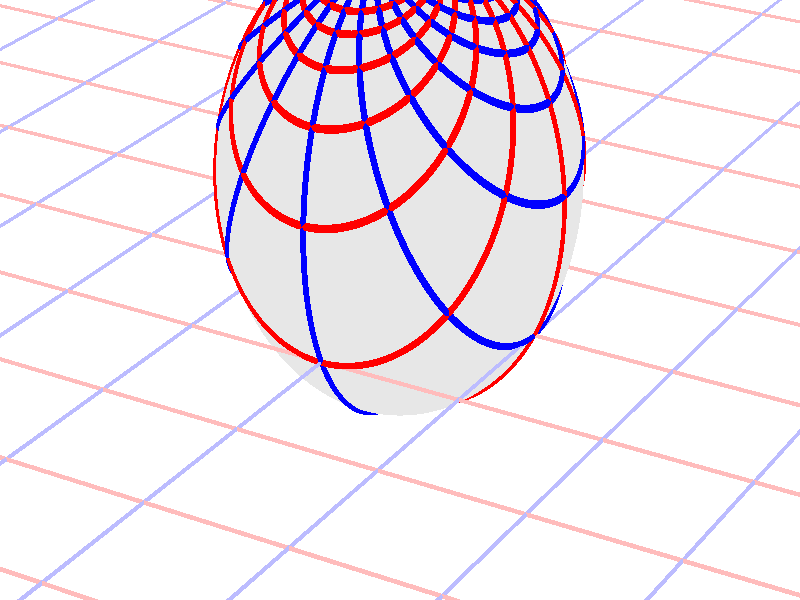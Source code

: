 #version 3.7;
global_settings{assumed_gamma 1.0}
camera{perspective location <16.275953626987476496879026, 9.396926207859083390872001, 6.840402866513374036117057> right <0.133333333333333331482962, -0.230940107675850353485814, -0.000000000000000000000000> up <-0.044429719908903583802662, -0.025651510749425152774217, 0.140953893117886280839102> direction <0.813797681349373802639491, 0.469846310392954158441370, 0.342020143325668712908083> sky <-0.296198132726023855010311, -0.171010071662834328698466, 0.939692620785908427905042> look_at <15.462155945638102139128023, 8.927079897466128954874875, 6.498382723187705600764730>}
light_source{<16.275953626987476496879026, 9.396926207859083390872001, 6.840402866513374036117057> rgb<1.0,1.0,1.0>}
background{rgb<1,1,1>}
union{object{sphere{<0.000000000000000000000000, 0.000000000000000000000000, 0.679613916875936752148846>,1.209080260367959569478558} pigment{rgbft<0.8,0.8,0.8,0.2,0.2>}}object{union{cylinder{<-50.000000000000000000000000, 50.000000000000000000000000, 0.000000000000000000000000>,<-50.000000000000000000000000, -50.000000000000000000000000, 0.000000000000000000000000>,0.010000000000000000208167}cylinder{<-49.000000000000000000000000, 50.000000000000000000000000, 0.000000000000000000000000>,<-49.000000000000000000000000, -50.000000000000000000000000, 0.000000000000000000000000>,0.010000000000000000208167}cylinder{<-48.000000000000000000000000, 50.000000000000000000000000, 0.000000000000000000000000>,<-48.000000000000000000000000, -50.000000000000000000000000, 0.000000000000000000000000>,0.010000000000000000208167}cylinder{<-47.000000000000000000000000, 50.000000000000000000000000, 0.000000000000000000000000>,<-47.000000000000000000000000, -50.000000000000000000000000, 0.000000000000000000000000>,0.010000000000000000208167}cylinder{<-46.000000000000000000000000, 50.000000000000000000000000, 0.000000000000000000000000>,<-46.000000000000000000000000, -50.000000000000000000000000, 0.000000000000000000000000>,0.010000000000000000208167}cylinder{<-45.000000000000000000000000, 50.000000000000000000000000, 0.000000000000000000000000>,<-45.000000000000000000000000, -50.000000000000000000000000, 0.000000000000000000000000>,0.010000000000000000208167}cylinder{<-44.000000000000000000000000, 50.000000000000000000000000, 0.000000000000000000000000>,<-44.000000000000000000000000, -50.000000000000000000000000, 0.000000000000000000000000>,0.010000000000000000208167}cylinder{<-43.000000000000000000000000, 50.000000000000000000000000, 0.000000000000000000000000>,<-43.000000000000000000000000, -50.000000000000000000000000, 0.000000000000000000000000>,0.010000000000000000208167}cylinder{<-42.000000000000000000000000, 50.000000000000000000000000, 0.000000000000000000000000>,<-42.000000000000000000000000, -50.000000000000000000000000, 0.000000000000000000000000>,0.010000000000000000208167}cylinder{<-41.000000000000000000000000, 50.000000000000000000000000, 0.000000000000000000000000>,<-41.000000000000000000000000, -50.000000000000000000000000, 0.000000000000000000000000>,0.010000000000000000208167}cylinder{<-40.000000000000000000000000, 50.000000000000000000000000, 0.000000000000000000000000>,<-40.000000000000000000000000, -50.000000000000000000000000, 0.000000000000000000000000>,0.010000000000000000208167}cylinder{<-39.000000000000000000000000, 50.000000000000000000000000, 0.000000000000000000000000>,<-39.000000000000000000000000, -50.000000000000000000000000, 0.000000000000000000000000>,0.010000000000000000208167}cylinder{<-38.000000000000000000000000, 50.000000000000000000000000, 0.000000000000000000000000>,<-38.000000000000000000000000, -50.000000000000000000000000, 0.000000000000000000000000>,0.010000000000000000208167}cylinder{<-37.000000000000000000000000, 50.000000000000000000000000, 0.000000000000000000000000>,<-37.000000000000000000000000, -50.000000000000000000000000, 0.000000000000000000000000>,0.010000000000000000208167}cylinder{<-36.000000000000000000000000, 50.000000000000000000000000, 0.000000000000000000000000>,<-36.000000000000000000000000, -50.000000000000000000000000, 0.000000000000000000000000>,0.010000000000000000208167}cylinder{<-35.000000000000000000000000, 50.000000000000000000000000, 0.000000000000000000000000>,<-35.000000000000000000000000, -50.000000000000000000000000, 0.000000000000000000000000>,0.010000000000000000208167}cylinder{<-34.000000000000000000000000, 50.000000000000000000000000, 0.000000000000000000000000>,<-34.000000000000000000000000, -50.000000000000000000000000, 0.000000000000000000000000>,0.010000000000000000208167}cylinder{<-33.000000000000000000000000, 50.000000000000000000000000, 0.000000000000000000000000>,<-33.000000000000000000000000, -50.000000000000000000000000, 0.000000000000000000000000>,0.010000000000000000208167}cylinder{<-32.000000000000000000000000, 50.000000000000000000000000, 0.000000000000000000000000>,<-32.000000000000000000000000, -50.000000000000000000000000, 0.000000000000000000000000>,0.010000000000000000208167}cylinder{<-31.000000000000000000000000, 50.000000000000000000000000, 0.000000000000000000000000>,<-31.000000000000000000000000, -50.000000000000000000000000, 0.000000000000000000000000>,0.010000000000000000208167}cylinder{<-30.000000000000000000000000, 50.000000000000000000000000, 0.000000000000000000000000>,<-30.000000000000000000000000, -50.000000000000000000000000, 0.000000000000000000000000>,0.010000000000000000208167}cylinder{<-29.000000000000000000000000, 50.000000000000000000000000, 0.000000000000000000000000>,<-29.000000000000000000000000, -50.000000000000000000000000, 0.000000000000000000000000>,0.010000000000000000208167}cylinder{<-28.000000000000000000000000, 50.000000000000000000000000, 0.000000000000000000000000>,<-28.000000000000000000000000, -50.000000000000000000000000, 0.000000000000000000000000>,0.010000000000000000208167}cylinder{<-27.000000000000000000000000, 50.000000000000000000000000, 0.000000000000000000000000>,<-27.000000000000000000000000, -50.000000000000000000000000, 0.000000000000000000000000>,0.010000000000000000208167}cylinder{<-26.000000000000000000000000, 50.000000000000000000000000, 0.000000000000000000000000>,<-26.000000000000000000000000, -50.000000000000000000000000, 0.000000000000000000000000>,0.010000000000000000208167}cylinder{<-25.000000000000000000000000, 50.000000000000000000000000, 0.000000000000000000000000>,<-25.000000000000000000000000, -50.000000000000000000000000, 0.000000000000000000000000>,0.010000000000000000208167}cylinder{<-24.000000000000000000000000, 50.000000000000000000000000, 0.000000000000000000000000>,<-24.000000000000000000000000, -50.000000000000000000000000, 0.000000000000000000000000>,0.010000000000000000208167}cylinder{<-23.000000000000000000000000, 50.000000000000000000000000, 0.000000000000000000000000>,<-23.000000000000000000000000, -50.000000000000000000000000, 0.000000000000000000000000>,0.010000000000000000208167}cylinder{<-22.000000000000000000000000, 50.000000000000000000000000, 0.000000000000000000000000>,<-22.000000000000000000000000, -50.000000000000000000000000, 0.000000000000000000000000>,0.010000000000000000208167}cylinder{<-21.000000000000000000000000, 50.000000000000000000000000, 0.000000000000000000000000>,<-21.000000000000000000000000, -50.000000000000000000000000, 0.000000000000000000000000>,0.010000000000000000208167}cylinder{<-20.000000000000000000000000, 50.000000000000000000000000, 0.000000000000000000000000>,<-20.000000000000000000000000, -50.000000000000000000000000, 0.000000000000000000000000>,0.010000000000000000208167}cylinder{<-19.000000000000000000000000, 50.000000000000000000000000, 0.000000000000000000000000>,<-19.000000000000000000000000, -50.000000000000000000000000, 0.000000000000000000000000>,0.010000000000000000208167}cylinder{<-18.000000000000000000000000, 50.000000000000000000000000, 0.000000000000000000000000>,<-18.000000000000000000000000, -50.000000000000000000000000, 0.000000000000000000000000>,0.010000000000000000208167}cylinder{<-17.000000000000000000000000, 50.000000000000000000000000, 0.000000000000000000000000>,<-17.000000000000000000000000, -50.000000000000000000000000, 0.000000000000000000000000>,0.010000000000000000208167}cylinder{<-16.000000000000000000000000, 50.000000000000000000000000, 0.000000000000000000000000>,<-16.000000000000000000000000, -50.000000000000000000000000, 0.000000000000000000000000>,0.010000000000000000208167}cylinder{<-15.000000000000000000000000, 50.000000000000000000000000, 0.000000000000000000000000>,<-15.000000000000000000000000, -50.000000000000000000000000, 0.000000000000000000000000>,0.010000000000000000208167}cylinder{<-14.000000000000000000000000, 50.000000000000000000000000, 0.000000000000000000000000>,<-14.000000000000000000000000, -50.000000000000000000000000, 0.000000000000000000000000>,0.010000000000000000208167}cylinder{<-13.000000000000000000000000, 50.000000000000000000000000, 0.000000000000000000000000>,<-13.000000000000000000000000, -50.000000000000000000000000, 0.000000000000000000000000>,0.010000000000000000208167}cylinder{<-12.000000000000000000000000, 50.000000000000000000000000, 0.000000000000000000000000>,<-12.000000000000000000000000, -50.000000000000000000000000, 0.000000000000000000000000>,0.010000000000000000208167}cylinder{<-11.000000000000000000000000, 50.000000000000000000000000, 0.000000000000000000000000>,<-11.000000000000000000000000, -50.000000000000000000000000, 0.000000000000000000000000>,0.010000000000000000208167}cylinder{<-10.000000000000000000000000, 50.000000000000000000000000, 0.000000000000000000000000>,<-10.000000000000000000000000, -50.000000000000000000000000, 0.000000000000000000000000>,0.010000000000000000208167}cylinder{<-9.000000000000000000000000, 50.000000000000000000000000, 0.000000000000000000000000>,<-9.000000000000000000000000, -50.000000000000000000000000, 0.000000000000000000000000>,0.010000000000000000208167}cylinder{<-8.000000000000000000000000, 50.000000000000000000000000, 0.000000000000000000000000>,<-8.000000000000000000000000, -50.000000000000000000000000, 0.000000000000000000000000>,0.010000000000000000208167}cylinder{<-7.000000000000000000000000, 50.000000000000000000000000, 0.000000000000000000000000>,<-7.000000000000000000000000, -50.000000000000000000000000, 0.000000000000000000000000>,0.010000000000000000208167}cylinder{<-6.000000000000000000000000, 50.000000000000000000000000, 0.000000000000000000000000>,<-6.000000000000000000000000, -50.000000000000000000000000, 0.000000000000000000000000>,0.010000000000000000208167}cylinder{<-5.000000000000000000000000, 50.000000000000000000000000, 0.000000000000000000000000>,<-5.000000000000000000000000, -50.000000000000000000000000, 0.000000000000000000000000>,0.010000000000000000208167}cylinder{<-4.000000000000000000000000, 50.000000000000000000000000, 0.000000000000000000000000>,<-4.000000000000000000000000, -50.000000000000000000000000, 0.000000000000000000000000>,0.010000000000000000208167}cylinder{<-3.000000000000000000000000, 50.000000000000000000000000, 0.000000000000000000000000>,<-3.000000000000000000000000, -50.000000000000000000000000, 0.000000000000000000000000>,0.010000000000000000208167}cylinder{<-2.000000000000000000000000, 50.000000000000000000000000, 0.000000000000000000000000>,<-2.000000000000000000000000, -50.000000000000000000000000, 0.000000000000000000000000>,0.010000000000000000208167}cylinder{<-1.000000000000000000000000, 50.000000000000000000000000, 0.000000000000000000000000>,<-1.000000000000000000000000, -50.000000000000000000000000, 0.000000000000000000000000>,0.010000000000000000208167}cylinder{<0.000000000000000000000000, 50.000000000000000000000000, 0.000000000000000000000000>,<0.000000000000000000000000, -50.000000000000000000000000, 0.000000000000000000000000>,0.010000000000000000208167}cylinder{<1.000000000000000000000000, 50.000000000000000000000000, 0.000000000000000000000000>,<1.000000000000000000000000, -50.000000000000000000000000, 0.000000000000000000000000>,0.010000000000000000208167}cylinder{<2.000000000000000000000000, 50.000000000000000000000000, 0.000000000000000000000000>,<2.000000000000000000000000, -50.000000000000000000000000, 0.000000000000000000000000>,0.010000000000000000208167}cylinder{<3.000000000000000000000000, 50.000000000000000000000000, 0.000000000000000000000000>,<3.000000000000000000000000, -50.000000000000000000000000, 0.000000000000000000000000>,0.010000000000000000208167}cylinder{<4.000000000000000000000000, 50.000000000000000000000000, 0.000000000000000000000000>,<4.000000000000000000000000, -50.000000000000000000000000, 0.000000000000000000000000>,0.010000000000000000208167}cylinder{<5.000000000000000000000000, 50.000000000000000000000000, 0.000000000000000000000000>,<5.000000000000000000000000, -50.000000000000000000000000, 0.000000000000000000000000>,0.010000000000000000208167}cylinder{<6.000000000000000000000000, 50.000000000000000000000000, 0.000000000000000000000000>,<6.000000000000000000000000, -50.000000000000000000000000, 0.000000000000000000000000>,0.010000000000000000208167}cylinder{<7.000000000000000000000000, 50.000000000000000000000000, 0.000000000000000000000000>,<7.000000000000000000000000, -50.000000000000000000000000, 0.000000000000000000000000>,0.010000000000000000208167}cylinder{<8.000000000000000000000000, 50.000000000000000000000000, 0.000000000000000000000000>,<8.000000000000000000000000, -50.000000000000000000000000, 0.000000000000000000000000>,0.010000000000000000208167}cylinder{<9.000000000000000000000000, 50.000000000000000000000000, 0.000000000000000000000000>,<9.000000000000000000000000, -50.000000000000000000000000, 0.000000000000000000000000>,0.010000000000000000208167}cylinder{<10.000000000000000000000000, 50.000000000000000000000000, 0.000000000000000000000000>,<10.000000000000000000000000, -50.000000000000000000000000, 0.000000000000000000000000>,0.010000000000000000208167}cylinder{<11.000000000000000000000000, 50.000000000000000000000000, 0.000000000000000000000000>,<11.000000000000000000000000, -50.000000000000000000000000, 0.000000000000000000000000>,0.010000000000000000208167}cylinder{<12.000000000000000000000000, 50.000000000000000000000000, 0.000000000000000000000000>,<12.000000000000000000000000, -50.000000000000000000000000, 0.000000000000000000000000>,0.010000000000000000208167}cylinder{<13.000000000000000000000000, 50.000000000000000000000000, 0.000000000000000000000000>,<13.000000000000000000000000, -50.000000000000000000000000, 0.000000000000000000000000>,0.010000000000000000208167}cylinder{<14.000000000000000000000000, 50.000000000000000000000000, 0.000000000000000000000000>,<14.000000000000000000000000, -50.000000000000000000000000, 0.000000000000000000000000>,0.010000000000000000208167}cylinder{<15.000000000000000000000000, 50.000000000000000000000000, 0.000000000000000000000000>,<15.000000000000000000000000, -50.000000000000000000000000, 0.000000000000000000000000>,0.010000000000000000208167}cylinder{<16.000000000000000000000000, 50.000000000000000000000000, 0.000000000000000000000000>,<16.000000000000000000000000, -50.000000000000000000000000, 0.000000000000000000000000>,0.010000000000000000208167}cylinder{<17.000000000000000000000000, 50.000000000000000000000000, 0.000000000000000000000000>,<17.000000000000000000000000, -50.000000000000000000000000, 0.000000000000000000000000>,0.010000000000000000208167}cylinder{<18.000000000000000000000000, 50.000000000000000000000000, 0.000000000000000000000000>,<18.000000000000000000000000, -50.000000000000000000000000, 0.000000000000000000000000>,0.010000000000000000208167}cylinder{<19.000000000000000000000000, 50.000000000000000000000000, 0.000000000000000000000000>,<19.000000000000000000000000, -50.000000000000000000000000, 0.000000000000000000000000>,0.010000000000000000208167}cylinder{<20.000000000000000000000000, 50.000000000000000000000000, 0.000000000000000000000000>,<20.000000000000000000000000, -50.000000000000000000000000, 0.000000000000000000000000>,0.010000000000000000208167}cylinder{<21.000000000000000000000000, 50.000000000000000000000000, 0.000000000000000000000000>,<21.000000000000000000000000, -50.000000000000000000000000, 0.000000000000000000000000>,0.010000000000000000208167}cylinder{<22.000000000000000000000000, 50.000000000000000000000000, 0.000000000000000000000000>,<22.000000000000000000000000, -50.000000000000000000000000, 0.000000000000000000000000>,0.010000000000000000208167}cylinder{<23.000000000000000000000000, 50.000000000000000000000000, 0.000000000000000000000000>,<23.000000000000000000000000, -50.000000000000000000000000, 0.000000000000000000000000>,0.010000000000000000208167}cylinder{<24.000000000000000000000000, 50.000000000000000000000000, 0.000000000000000000000000>,<24.000000000000000000000000, -50.000000000000000000000000, 0.000000000000000000000000>,0.010000000000000000208167}cylinder{<25.000000000000000000000000, 50.000000000000000000000000, 0.000000000000000000000000>,<25.000000000000000000000000, -50.000000000000000000000000, 0.000000000000000000000000>,0.010000000000000000208167}cylinder{<26.000000000000000000000000, 50.000000000000000000000000, 0.000000000000000000000000>,<26.000000000000000000000000, -50.000000000000000000000000, 0.000000000000000000000000>,0.010000000000000000208167}cylinder{<27.000000000000000000000000, 50.000000000000000000000000, 0.000000000000000000000000>,<27.000000000000000000000000, -50.000000000000000000000000, 0.000000000000000000000000>,0.010000000000000000208167}cylinder{<28.000000000000000000000000, 50.000000000000000000000000, 0.000000000000000000000000>,<28.000000000000000000000000, -50.000000000000000000000000, 0.000000000000000000000000>,0.010000000000000000208167}cylinder{<29.000000000000000000000000, 50.000000000000000000000000, 0.000000000000000000000000>,<29.000000000000000000000000, -50.000000000000000000000000, 0.000000000000000000000000>,0.010000000000000000208167}cylinder{<30.000000000000000000000000, 50.000000000000000000000000, 0.000000000000000000000000>,<30.000000000000000000000000, -50.000000000000000000000000, 0.000000000000000000000000>,0.010000000000000000208167}cylinder{<31.000000000000000000000000, 50.000000000000000000000000, 0.000000000000000000000000>,<31.000000000000000000000000, -50.000000000000000000000000, 0.000000000000000000000000>,0.010000000000000000208167}cylinder{<32.000000000000000000000000, 50.000000000000000000000000, 0.000000000000000000000000>,<32.000000000000000000000000, -50.000000000000000000000000, 0.000000000000000000000000>,0.010000000000000000208167}cylinder{<33.000000000000000000000000, 50.000000000000000000000000, 0.000000000000000000000000>,<33.000000000000000000000000, -50.000000000000000000000000, 0.000000000000000000000000>,0.010000000000000000208167}cylinder{<34.000000000000000000000000, 50.000000000000000000000000, 0.000000000000000000000000>,<34.000000000000000000000000, -50.000000000000000000000000, 0.000000000000000000000000>,0.010000000000000000208167}cylinder{<35.000000000000000000000000, 50.000000000000000000000000, 0.000000000000000000000000>,<35.000000000000000000000000, -50.000000000000000000000000, 0.000000000000000000000000>,0.010000000000000000208167}cylinder{<36.000000000000000000000000, 50.000000000000000000000000, 0.000000000000000000000000>,<36.000000000000000000000000, -50.000000000000000000000000, 0.000000000000000000000000>,0.010000000000000000208167}cylinder{<37.000000000000000000000000, 50.000000000000000000000000, 0.000000000000000000000000>,<37.000000000000000000000000, -50.000000000000000000000000, 0.000000000000000000000000>,0.010000000000000000208167}cylinder{<38.000000000000000000000000, 50.000000000000000000000000, 0.000000000000000000000000>,<38.000000000000000000000000, -50.000000000000000000000000, 0.000000000000000000000000>,0.010000000000000000208167}cylinder{<39.000000000000000000000000, 50.000000000000000000000000, 0.000000000000000000000000>,<39.000000000000000000000000, -50.000000000000000000000000, 0.000000000000000000000000>,0.010000000000000000208167}cylinder{<40.000000000000000000000000, 50.000000000000000000000000, 0.000000000000000000000000>,<40.000000000000000000000000, -50.000000000000000000000000, 0.000000000000000000000000>,0.010000000000000000208167}cylinder{<41.000000000000000000000000, 50.000000000000000000000000, 0.000000000000000000000000>,<41.000000000000000000000000, -50.000000000000000000000000, 0.000000000000000000000000>,0.010000000000000000208167}cylinder{<42.000000000000000000000000, 50.000000000000000000000000, 0.000000000000000000000000>,<42.000000000000000000000000, -50.000000000000000000000000, 0.000000000000000000000000>,0.010000000000000000208167}cylinder{<43.000000000000000000000000, 50.000000000000000000000000, 0.000000000000000000000000>,<43.000000000000000000000000, -50.000000000000000000000000, 0.000000000000000000000000>,0.010000000000000000208167}cylinder{<44.000000000000000000000000, 50.000000000000000000000000, 0.000000000000000000000000>,<44.000000000000000000000000, -50.000000000000000000000000, 0.000000000000000000000000>,0.010000000000000000208167}cylinder{<45.000000000000000000000000, 50.000000000000000000000000, 0.000000000000000000000000>,<45.000000000000000000000000, -50.000000000000000000000000, 0.000000000000000000000000>,0.010000000000000000208167}cylinder{<46.000000000000000000000000, 50.000000000000000000000000, 0.000000000000000000000000>,<46.000000000000000000000000, -50.000000000000000000000000, 0.000000000000000000000000>,0.010000000000000000208167}cylinder{<47.000000000000000000000000, 50.000000000000000000000000, 0.000000000000000000000000>,<47.000000000000000000000000, -50.000000000000000000000000, 0.000000000000000000000000>,0.010000000000000000208167}cylinder{<48.000000000000000000000000, 50.000000000000000000000000, 0.000000000000000000000000>,<48.000000000000000000000000, -50.000000000000000000000000, 0.000000000000000000000000>,0.010000000000000000208167}cylinder{<49.000000000000000000000000, 50.000000000000000000000000, 0.000000000000000000000000>,<49.000000000000000000000000, -50.000000000000000000000000, 0.000000000000000000000000>,0.010000000000000000208167}cylinder{<50.000000000000000000000000, 50.000000000000000000000000, 0.000000000000000000000000>,<50.000000000000000000000000, -50.000000000000000000000000, 0.000000000000000000000000>,0.010000000000000000208167}} pigment{rgb<1.0,0.5,0.5>}}object{union{cylinder{<50.000000000000000000000000, -50.000000000000000000000000, 0.000000000000000000000000>,<-50.000000000000000000000000, -50.000000000000000000000000, 0.000000000000000000000000>,0.010000000000000000208167}cylinder{<50.000000000000000000000000, -49.000000000000000000000000, 0.000000000000000000000000>,<-50.000000000000000000000000, -49.000000000000000000000000, 0.000000000000000000000000>,0.010000000000000000208167}cylinder{<50.000000000000000000000000, -48.000000000000000000000000, 0.000000000000000000000000>,<-50.000000000000000000000000, -48.000000000000000000000000, 0.000000000000000000000000>,0.010000000000000000208167}cylinder{<50.000000000000000000000000, -47.000000000000000000000000, 0.000000000000000000000000>,<-50.000000000000000000000000, -47.000000000000000000000000, 0.000000000000000000000000>,0.010000000000000000208167}cylinder{<50.000000000000000000000000, -46.000000000000000000000000, 0.000000000000000000000000>,<-50.000000000000000000000000, -46.000000000000000000000000, 0.000000000000000000000000>,0.010000000000000000208167}cylinder{<50.000000000000000000000000, -45.000000000000000000000000, 0.000000000000000000000000>,<-50.000000000000000000000000, -45.000000000000000000000000, 0.000000000000000000000000>,0.010000000000000000208167}cylinder{<50.000000000000000000000000, -44.000000000000000000000000, 0.000000000000000000000000>,<-50.000000000000000000000000, -44.000000000000000000000000, 0.000000000000000000000000>,0.010000000000000000208167}cylinder{<50.000000000000000000000000, -43.000000000000000000000000, 0.000000000000000000000000>,<-50.000000000000000000000000, -43.000000000000000000000000, 0.000000000000000000000000>,0.010000000000000000208167}cylinder{<50.000000000000000000000000, -42.000000000000000000000000, 0.000000000000000000000000>,<-50.000000000000000000000000, -42.000000000000000000000000, 0.000000000000000000000000>,0.010000000000000000208167}cylinder{<50.000000000000000000000000, -41.000000000000000000000000, 0.000000000000000000000000>,<-50.000000000000000000000000, -41.000000000000000000000000, 0.000000000000000000000000>,0.010000000000000000208167}cylinder{<50.000000000000000000000000, -40.000000000000000000000000, 0.000000000000000000000000>,<-50.000000000000000000000000, -40.000000000000000000000000, 0.000000000000000000000000>,0.010000000000000000208167}cylinder{<50.000000000000000000000000, -39.000000000000000000000000, 0.000000000000000000000000>,<-50.000000000000000000000000, -39.000000000000000000000000, 0.000000000000000000000000>,0.010000000000000000208167}cylinder{<50.000000000000000000000000, -38.000000000000000000000000, 0.000000000000000000000000>,<-50.000000000000000000000000, -38.000000000000000000000000, 0.000000000000000000000000>,0.010000000000000000208167}cylinder{<50.000000000000000000000000, -37.000000000000000000000000, 0.000000000000000000000000>,<-50.000000000000000000000000, -37.000000000000000000000000, 0.000000000000000000000000>,0.010000000000000000208167}cylinder{<50.000000000000000000000000, -36.000000000000000000000000, 0.000000000000000000000000>,<-50.000000000000000000000000, -36.000000000000000000000000, 0.000000000000000000000000>,0.010000000000000000208167}cylinder{<50.000000000000000000000000, -35.000000000000000000000000, 0.000000000000000000000000>,<-50.000000000000000000000000, -35.000000000000000000000000, 0.000000000000000000000000>,0.010000000000000000208167}cylinder{<50.000000000000000000000000, -34.000000000000000000000000, 0.000000000000000000000000>,<-50.000000000000000000000000, -34.000000000000000000000000, 0.000000000000000000000000>,0.010000000000000000208167}cylinder{<50.000000000000000000000000, -33.000000000000000000000000, 0.000000000000000000000000>,<-50.000000000000000000000000, -33.000000000000000000000000, 0.000000000000000000000000>,0.010000000000000000208167}cylinder{<50.000000000000000000000000, -32.000000000000000000000000, 0.000000000000000000000000>,<-50.000000000000000000000000, -32.000000000000000000000000, 0.000000000000000000000000>,0.010000000000000000208167}cylinder{<50.000000000000000000000000, -31.000000000000000000000000, 0.000000000000000000000000>,<-50.000000000000000000000000, -31.000000000000000000000000, 0.000000000000000000000000>,0.010000000000000000208167}cylinder{<50.000000000000000000000000, -30.000000000000000000000000, 0.000000000000000000000000>,<-50.000000000000000000000000, -30.000000000000000000000000, 0.000000000000000000000000>,0.010000000000000000208167}cylinder{<50.000000000000000000000000, -29.000000000000000000000000, 0.000000000000000000000000>,<-50.000000000000000000000000, -29.000000000000000000000000, 0.000000000000000000000000>,0.010000000000000000208167}cylinder{<50.000000000000000000000000, -28.000000000000000000000000, 0.000000000000000000000000>,<-50.000000000000000000000000, -28.000000000000000000000000, 0.000000000000000000000000>,0.010000000000000000208167}cylinder{<50.000000000000000000000000, -27.000000000000000000000000, 0.000000000000000000000000>,<-50.000000000000000000000000, -27.000000000000000000000000, 0.000000000000000000000000>,0.010000000000000000208167}cylinder{<50.000000000000000000000000, -26.000000000000000000000000, 0.000000000000000000000000>,<-50.000000000000000000000000, -26.000000000000000000000000, 0.000000000000000000000000>,0.010000000000000000208167}cylinder{<50.000000000000000000000000, -25.000000000000000000000000, 0.000000000000000000000000>,<-50.000000000000000000000000, -25.000000000000000000000000, 0.000000000000000000000000>,0.010000000000000000208167}cylinder{<50.000000000000000000000000, -24.000000000000000000000000, 0.000000000000000000000000>,<-50.000000000000000000000000, -24.000000000000000000000000, 0.000000000000000000000000>,0.010000000000000000208167}cylinder{<50.000000000000000000000000, -23.000000000000000000000000, 0.000000000000000000000000>,<-50.000000000000000000000000, -23.000000000000000000000000, 0.000000000000000000000000>,0.010000000000000000208167}cylinder{<50.000000000000000000000000, -22.000000000000000000000000, 0.000000000000000000000000>,<-50.000000000000000000000000, -22.000000000000000000000000, 0.000000000000000000000000>,0.010000000000000000208167}cylinder{<50.000000000000000000000000, -21.000000000000000000000000, 0.000000000000000000000000>,<-50.000000000000000000000000, -21.000000000000000000000000, 0.000000000000000000000000>,0.010000000000000000208167}cylinder{<50.000000000000000000000000, -20.000000000000000000000000, 0.000000000000000000000000>,<-50.000000000000000000000000, -20.000000000000000000000000, 0.000000000000000000000000>,0.010000000000000000208167}cylinder{<50.000000000000000000000000, -19.000000000000000000000000, 0.000000000000000000000000>,<-50.000000000000000000000000, -19.000000000000000000000000, 0.000000000000000000000000>,0.010000000000000000208167}cylinder{<50.000000000000000000000000, -18.000000000000000000000000, 0.000000000000000000000000>,<-50.000000000000000000000000, -18.000000000000000000000000, 0.000000000000000000000000>,0.010000000000000000208167}cylinder{<50.000000000000000000000000, -17.000000000000000000000000, 0.000000000000000000000000>,<-50.000000000000000000000000, -17.000000000000000000000000, 0.000000000000000000000000>,0.010000000000000000208167}cylinder{<50.000000000000000000000000, -16.000000000000000000000000, 0.000000000000000000000000>,<-50.000000000000000000000000, -16.000000000000000000000000, 0.000000000000000000000000>,0.010000000000000000208167}cylinder{<50.000000000000000000000000, -15.000000000000000000000000, 0.000000000000000000000000>,<-50.000000000000000000000000, -15.000000000000000000000000, 0.000000000000000000000000>,0.010000000000000000208167}cylinder{<50.000000000000000000000000, -14.000000000000000000000000, 0.000000000000000000000000>,<-50.000000000000000000000000, -14.000000000000000000000000, 0.000000000000000000000000>,0.010000000000000000208167}cylinder{<50.000000000000000000000000, -13.000000000000000000000000, 0.000000000000000000000000>,<-50.000000000000000000000000, -13.000000000000000000000000, 0.000000000000000000000000>,0.010000000000000000208167}cylinder{<50.000000000000000000000000, -12.000000000000000000000000, 0.000000000000000000000000>,<-50.000000000000000000000000, -12.000000000000000000000000, 0.000000000000000000000000>,0.010000000000000000208167}cylinder{<50.000000000000000000000000, -11.000000000000000000000000, 0.000000000000000000000000>,<-50.000000000000000000000000, -11.000000000000000000000000, 0.000000000000000000000000>,0.010000000000000000208167}cylinder{<50.000000000000000000000000, -10.000000000000000000000000, 0.000000000000000000000000>,<-50.000000000000000000000000, -10.000000000000000000000000, 0.000000000000000000000000>,0.010000000000000000208167}cylinder{<50.000000000000000000000000, -9.000000000000000000000000, 0.000000000000000000000000>,<-50.000000000000000000000000, -9.000000000000000000000000, 0.000000000000000000000000>,0.010000000000000000208167}cylinder{<50.000000000000000000000000, -8.000000000000000000000000, 0.000000000000000000000000>,<-50.000000000000000000000000, -8.000000000000000000000000, 0.000000000000000000000000>,0.010000000000000000208167}cylinder{<50.000000000000000000000000, -7.000000000000000000000000, 0.000000000000000000000000>,<-50.000000000000000000000000, -7.000000000000000000000000, 0.000000000000000000000000>,0.010000000000000000208167}cylinder{<50.000000000000000000000000, -6.000000000000000000000000, 0.000000000000000000000000>,<-50.000000000000000000000000, -6.000000000000000000000000, 0.000000000000000000000000>,0.010000000000000000208167}cylinder{<50.000000000000000000000000, -5.000000000000000000000000, 0.000000000000000000000000>,<-50.000000000000000000000000, -5.000000000000000000000000, 0.000000000000000000000000>,0.010000000000000000208167}cylinder{<50.000000000000000000000000, -4.000000000000000000000000, 0.000000000000000000000000>,<-50.000000000000000000000000, -4.000000000000000000000000, 0.000000000000000000000000>,0.010000000000000000208167}cylinder{<50.000000000000000000000000, -3.000000000000000000000000, 0.000000000000000000000000>,<-50.000000000000000000000000, -3.000000000000000000000000, 0.000000000000000000000000>,0.010000000000000000208167}cylinder{<50.000000000000000000000000, -2.000000000000000000000000, 0.000000000000000000000000>,<-50.000000000000000000000000, -2.000000000000000000000000, 0.000000000000000000000000>,0.010000000000000000208167}cylinder{<50.000000000000000000000000, -1.000000000000000000000000, 0.000000000000000000000000>,<-50.000000000000000000000000, -1.000000000000000000000000, 0.000000000000000000000000>,0.010000000000000000208167}cylinder{<50.000000000000000000000000, 0.000000000000000000000000, 0.000000000000000000000000>,<-50.000000000000000000000000, 0.000000000000000000000000, 0.000000000000000000000000>,0.010000000000000000208167}cylinder{<50.000000000000000000000000, 1.000000000000000000000000, 0.000000000000000000000000>,<-50.000000000000000000000000, 1.000000000000000000000000, 0.000000000000000000000000>,0.010000000000000000208167}cylinder{<50.000000000000000000000000, 2.000000000000000000000000, 0.000000000000000000000000>,<-50.000000000000000000000000, 2.000000000000000000000000, 0.000000000000000000000000>,0.010000000000000000208167}cylinder{<50.000000000000000000000000, 3.000000000000000000000000, 0.000000000000000000000000>,<-50.000000000000000000000000, 3.000000000000000000000000, 0.000000000000000000000000>,0.010000000000000000208167}cylinder{<50.000000000000000000000000, 4.000000000000000000000000, 0.000000000000000000000000>,<-50.000000000000000000000000, 4.000000000000000000000000, 0.000000000000000000000000>,0.010000000000000000208167}cylinder{<50.000000000000000000000000, 5.000000000000000000000000, 0.000000000000000000000000>,<-50.000000000000000000000000, 5.000000000000000000000000, 0.000000000000000000000000>,0.010000000000000000208167}cylinder{<50.000000000000000000000000, 6.000000000000000000000000, 0.000000000000000000000000>,<-50.000000000000000000000000, 6.000000000000000000000000, 0.000000000000000000000000>,0.010000000000000000208167}cylinder{<50.000000000000000000000000, 7.000000000000000000000000, 0.000000000000000000000000>,<-50.000000000000000000000000, 7.000000000000000000000000, 0.000000000000000000000000>,0.010000000000000000208167}cylinder{<50.000000000000000000000000, 8.000000000000000000000000, 0.000000000000000000000000>,<-50.000000000000000000000000, 8.000000000000000000000000, 0.000000000000000000000000>,0.010000000000000000208167}cylinder{<50.000000000000000000000000, 9.000000000000000000000000, 0.000000000000000000000000>,<-50.000000000000000000000000, 9.000000000000000000000000, 0.000000000000000000000000>,0.010000000000000000208167}cylinder{<50.000000000000000000000000, 10.000000000000000000000000, 0.000000000000000000000000>,<-50.000000000000000000000000, 10.000000000000000000000000, 0.000000000000000000000000>,0.010000000000000000208167}cylinder{<50.000000000000000000000000, 11.000000000000000000000000, 0.000000000000000000000000>,<-50.000000000000000000000000, 11.000000000000000000000000, 0.000000000000000000000000>,0.010000000000000000208167}cylinder{<50.000000000000000000000000, 12.000000000000000000000000, 0.000000000000000000000000>,<-50.000000000000000000000000, 12.000000000000000000000000, 0.000000000000000000000000>,0.010000000000000000208167}cylinder{<50.000000000000000000000000, 13.000000000000000000000000, 0.000000000000000000000000>,<-50.000000000000000000000000, 13.000000000000000000000000, 0.000000000000000000000000>,0.010000000000000000208167}cylinder{<50.000000000000000000000000, 14.000000000000000000000000, 0.000000000000000000000000>,<-50.000000000000000000000000, 14.000000000000000000000000, 0.000000000000000000000000>,0.010000000000000000208167}cylinder{<50.000000000000000000000000, 15.000000000000000000000000, 0.000000000000000000000000>,<-50.000000000000000000000000, 15.000000000000000000000000, 0.000000000000000000000000>,0.010000000000000000208167}cylinder{<50.000000000000000000000000, 16.000000000000000000000000, 0.000000000000000000000000>,<-50.000000000000000000000000, 16.000000000000000000000000, 0.000000000000000000000000>,0.010000000000000000208167}cylinder{<50.000000000000000000000000, 17.000000000000000000000000, 0.000000000000000000000000>,<-50.000000000000000000000000, 17.000000000000000000000000, 0.000000000000000000000000>,0.010000000000000000208167}cylinder{<50.000000000000000000000000, 18.000000000000000000000000, 0.000000000000000000000000>,<-50.000000000000000000000000, 18.000000000000000000000000, 0.000000000000000000000000>,0.010000000000000000208167}cylinder{<50.000000000000000000000000, 19.000000000000000000000000, 0.000000000000000000000000>,<-50.000000000000000000000000, 19.000000000000000000000000, 0.000000000000000000000000>,0.010000000000000000208167}cylinder{<50.000000000000000000000000, 20.000000000000000000000000, 0.000000000000000000000000>,<-50.000000000000000000000000, 20.000000000000000000000000, 0.000000000000000000000000>,0.010000000000000000208167}cylinder{<50.000000000000000000000000, 21.000000000000000000000000, 0.000000000000000000000000>,<-50.000000000000000000000000, 21.000000000000000000000000, 0.000000000000000000000000>,0.010000000000000000208167}cylinder{<50.000000000000000000000000, 22.000000000000000000000000, 0.000000000000000000000000>,<-50.000000000000000000000000, 22.000000000000000000000000, 0.000000000000000000000000>,0.010000000000000000208167}cylinder{<50.000000000000000000000000, 23.000000000000000000000000, 0.000000000000000000000000>,<-50.000000000000000000000000, 23.000000000000000000000000, 0.000000000000000000000000>,0.010000000000000000208167}cylinder{<50.000000000000000000000000, 24.000000000000000000000000, 0.000000000000000000000000>,<-50.000000000000000000000000, 24.000000000000000000000000, 0.000000000000000000000000>,0.010000000000000000208167}cylinder{<50.000000000000000000000000, 25.000000000000000000000000, 0.000000000000000000000000>,<-50.000000000000000000000000, 25.000000000000000000000000, 0.000000000000000000000000>,0.010000000000000000208167}cylinder{<50.000000000000000000000000, 26.000000000000000000000000, 0.000000000000000000000000>,<-50.000000000000000000000000, 26.000000000000000000000000, 0.000000000000000000000000>,0.010000000000000000208167}cylinder{<50.000000000000000000000000, 27.000000000000000000000000, 0.000000000000000000000000>,<-50.000000000000000000000000, 27.000000000000000000000000, 0.000000000000000000000000>,0.010000000000000000208167}cylinder{<50.000000000000000000000000, 28.000000000000000000000000, 0.000000000000000000000000>,<-50.000000000000000000000000, 28.000000000000000000000000, 0.000000000000000000000000>,0.010000000000000000208167}cylinder{<50.000000000000000000000000, 29.000000000000000000000000, 0.000000000000000000000000>,<-50.000000000000000000000000, 29.000000000000000000000000, 0.000000000000000000000000>,0.010000000000000000208167}cylinder{<50.000000000000000000000000, 30.000000000000000000000000, 0.000000000000000000000000>,<-50.000000000000000000000000, 30.000000000000000000000000, 0.000000000000000000000000>,0.010000000000000000208167}cylinder{<50.000000000000000000000000, 31.000000000000000000000000, 0.000000000000000000000000>,<-50.000000000000000000000000, 31.000000000000000000000000, 0.000000000000000000000000>,0.010000000000000000208167}cylinder{<50.000000000000000000000000, 32.000000000000000000000000, 0.000000000000000000000000>,<-50.000000000000000000000000, 32.000000000000000000000000, 0.000000000000000000000000>,0.010000000000000000208167}cylinder{<50.000000000000000000000000, 33.000000000000000000000000, 0.000000000000000000000000>,<-50.000000000000000000000000, 33.000000000000000000000000, 0.000000000000000000000000>,0.010000000000000000208167}cylinder{<50.000000000000000000000000, 34.000000000000000000000000, 0.000000000000000000000000>,<-50.000000000000000000000000, 34.000000000000000000000000, 0.000000000000000000000000>,0.010000000000000000208167}cylinder{<50.000000000000000000000000, 35.000000000000000000000000, 0.000000000000000000000000>,<-50.000000000000000000000000, 35.000000000000000000000000, 0.000000000000000000000000>,0.010000000000000000208167}cylinder{<50.000000000000000000000000, 36.000000000000000000000000, 0.000000000000000000000000>,<-50.000000000000000000000000, 36.000000000000000000000000, 0.000000000000000000000000>,0.010000000000000000208167}cylinder{<50.000000000000000000000000, 37.000000000000000000000000, 0.000000000000000000000000>,<-50.000000000000000000000000, 37.000000000000000000000000, 0.000000000000000000000000>,0.010000000000000000208167}cylinder{<50.000000000000000000000000, 38.000000000000000000000000, 0.000000000000000000000000>,<-50.000000000000000000000000, 38.000000000000000000000000, 0.000000000000000000000000>,0.010000000000000000208167}cylinder{<50.000000000000000000000000, 39.000000000000000000000000, 0.000000000000000000000000>,<-50.000000000000000000000000, 39.000000000000000000000000, 0.000000000000000000000000>,0.010000000000000000208167}cylinder{<50.000000000000000000000000, 40.000000000000000000000000, 0.000000000000000000000000>,<-50.000000000000000000000000, 40.000000000000000000000000, 0.000000000000000000000000>,0.010000000000000000208167}cylinder{<50.000000000000000000000000, 41.000000000000000000000000, 0.000000000000000000000000>,<-50.000000000000000000000000, 41.000000000000000000000000, 0.000000000000000000000000>,0.010000000000000000208167}cylinder{<50.000000000000000000000000, 42.000000000000000000000000, 0.000000000000000000000000>,<-50.000000000000000000000000, 42.000000000000000000000000, 0.000000000000000000000000>,0.010000000000000000208167}cylinder{<50.000000000000000000000000, 43.000000000000000000000000, 0.000000000000000000000000>,<-50.000000000000000000000000, 43.000000000000000000000000, 0.000000000000000000000000>,0.010000000000000000208167}cylinder{<50.000000000000000000000000, 44.000000000000000000000000, 0.000000000000000000000000>,<-50.000000000000000000000000, 44.000000000000000000000000, 0.000000000000000000000000>,0.010000000000000000208167}cylinder{<50.000000000000000000000000, 45.000000000000000000000000, 0.000000000000000000000000>,<-50.000000000000000000000000, 45.000000000000000000000000, 0.000000000000000000000000>,0.010000000000000000208167}cylinder{<50.000000000000000000000000, 46.000000000000000000000000, 0.000000000000000000000000>,<-50.000000000000000000000000, 46.000000000000000000000000, 0.000000000000000000000000>,0.010000000000000000208167}cylinder{<50.000000000000000000000000, 47.000000000000000000000000, 0.000000000000000000000000>,<-50.000000000000000000000000, 47.000000000000000000000000, 0.000000000000000000000000>,0.010000000000000000208167}cylinder{<50.000000000000000000000000, 48.000000000000000000000000, 0.000000000000000000000000>,<-50.000000000000000000000000, 48.000000000000000000000000, 0.000000000000000000000000>,0.010000000000000000208167}cylinder{<50.000000000000000000000000, 49.000000000000000000000000, 0.000000000000000000000000>,<-50.000000000000000000000000, 49.000000000000000000000000, 0.000000000000000000000000>,0.010000000000000000208167}cylinder{<50.000000000000000000000000, 50.000000000000000000000000, 0.000000000000000000000000>,<-50.000000000000000000000000, 50.000000000000000000000000, 0.000000000000000000000000>,0.010000000000000000208167}} pigment{rgb<0.5,0.5,1.0>}}sphere{<0.000000000000000000000000, 0.000000000000000000000000, 1.888694177243896099582798>,0.050000000000000002775558}object{union{object{torus{0.045639108105946853133350,0.020000000000000000416334} matrix <0.999287329434578430742420, -0.000000000000000000000000, 0.037746963209092515567633, 0.037746963209092515567633, 0.000000000000000000000000, -0.999287329434578430742420, 0.000000000000000000000000, 1.000000000000000000000000, 0.000000000000000000000000, -0.045606582456991409668667, 0.000000000000000000000000, 1.886971439508987158362174>}object{torus{0.046569150529269631721974,0.020000000000000000416334} matrix <0.999257976716789952931208, -0.000000000000000000000000, 0.038516178001814678488746, 0.038516178001814678488746, 0.000000000000000000000000, -0.999257976716789952931208, 0.000000000000000000000000, 1.000000000000000000000000, 0.000000000000000000000000, -0.046534595135333943483058, 0.000000000000000000000000, 1.886900511552533243886387>}object{torus{0.047537856671264137886634,0.020000000000000000416334} matrix <0.999226773244954902253312, -0.000000000000000000000000, 0.039317370594629981461754, 0.039317370594629981461754, 0.000000000000000000000000, -0.999226773244954902253312, 0.000000000000000000000000, 1.000000000000000000000000, 0.000000000000000000000000, -0.047501099128698161255802, 0.000000000000000000000000, 1.886825113716011914632986>}object{torus{0.048547686710365745010876,0.020000000000000000416334} matrix <0.999193560158849858332530, -0.000000000000000000000000, 0.040152575721651186102523, 0.040152575721651186102523, 0.000000000000000000000000, -0.999193560158849858332530, 0.000000000000000000000000, 1.000000000000000000000000, 0.000000000000000000000000, -0.048508535921655271394570, 0.000000000000000000000000, 1.886744862577005132919794>}object{torus{0.049601313889199145912290,0.020000000000000000416334} matrix <0.999158161186596838199137, -0.000000000000000000000000, 0.041024004365963512297455, 0.041024004365963512297455, 0.000000000000000000000000, -0.999158161186596838199137, 0.000000000000000000000000, 1.000000000000000000000000, 0.000000000000000000000000, -0.049559557577908495973329, 0.000000000000000000000000, 1.886659332725956872423012>}object{torus{0.050701648069542866459347,0.020000000000000000416334} matrix <0.999120380305852484603690, -0.000000000000000000000000, 0.041934063212248379182157, 0.041934063212248379182157, 0.000000000000000000000000, -0.999120380305852484603690, 0.000000000000000000000000, 1.000000000000000000000000, 0.000000000000000000000000, -0.050657049901452512463695, 0.000000000000000000000000, 1.886568051128596934518100>}object{torus{0.051851862480482166506413,0.020000000000000000416334} matrix <0.999079999029823140332951, -0.000000000000000000000000, 0.042885376745097777972937, 0.042885376745097777972937, 0.000000000000000000000000, -0.999079999029823140332951, 0.000000000000000000000000, 1.000000000000000000000000, 0.000000000000000000000000, -0.051804158716741870172040, 0.000000000000000000000000, 1.886470490586454884507361>}object{torus{0.053055424173991901082292,0.020000000000000000416334} matrix <0.999036773245382314634355, -0.000000000000000000000000, 0.043880812474870932449189, 0.043880812474870932449189, 0.000000000000000000000000, -0.999036773245382314634355, 0.000000000000000000000000, 1.000000000000000000000000, 0.000000000000000000000000, -0.053004319769960832331446, 0.000000000000000000000000, 1.886366062124629205953852>}object{torus{0.054316128803604604713406,0.020000000000000000416334} matrix <0.998990429521956602165744, -0.000000000000000000000000, 0.044923509697447731869868, 0.044923509697447731869868, 0.000000000000000000000000, -0.998990429521956602165744, 0.000000000000000000000000, 1.000000000000000000000000, 0.000000000000000000000000, -0.054261292843424603626890, 0.000000000000000000000000, 1.886254106104773509144934>}object{torus{0.055638140456519505350208,0.020000000000000000416334} matrix <0.998940660785658351983329, -0.000000000000000000000000, 0.046016912424806884207573, 0.046016912424806884207573, 0.000000000000000000000000, -0.998940660785658351983329, 0.000000000000000000000000, 1.000000000000000000000000, 0.000000000000000000000000, -0.055579200792550971510497, 0.000000000000000000000000, 1.886133881807144474507254>}object{torus{0.057026037417670420726079,0.020000000000000000416334} matrix <0.998887121229522390031264, -0.000000000000000000000000, 0.047164807238000559796998, 0.047164807238000559796998, 0.000000000000000000000000, -0.998887121229522390031264, 0.000000000000000000000000, 1.000000000000000000000000, 0.000000000000000000000000, -0.056962574351204435518792, 0.000000000000000000000000, 1.886004555181563402399547>}object{torus{0.058484864919442290653873,0.020000000000000000416334} matrix <0.998829420302388637509239, -0.000000000000000000000000, 0.048371366927083228604012, 0.048371366927083228604012, 0.000000000000000000000000, -0.998829420302388637509239, 0.000000000000000000000000, 1.000000000000000000000000, 0.000000000000000000000000, -0.058416403723948233384089, 0.000000000000000000000000, 1.885865184383181736293977>}object{torus{0.060020196154444892255864,0.020000000000000000416334} matrix <0.998767115582752773583763, -0.000000000000000000000000, 0.049641200937409521443122, 0.049641200937409521443122, 0.000000000000000000000000, -0.998767115582752773583763, 0.000000000000000000000000, 1.000000000000000000000000, 0.000000000000000000000000, -0.059946198189903009134749, 0.000000000000000000000000, 1.885714702626300809384929>}object{torus{0.061638203097357131821088,0.020000000000000000416334} matrix <0.998699704292165368890721, -0.000000000000000000000000, 0.050979413950548904677085, 0.050979413950548904677085, 0.000000000000000000000000, -0.998699704292165368890721, 0.000000000000000000000000, 1.000000000000000000000000, 0.000000000000000000000000, -0.061558055206393819114297, 0.000000000000000000000000, 1.885551897772671514630360>}object{torus{0.063345739025278124945117,0.020000000000000000416334} matrix <0.998626613144170005575972, -0.000000000000000000000000, 0.052391674149663329529414, 0.052391674149663329529414, 0.000000000000000000000000, -0.998626613144170005575972, 0.000000000000000000000000, 1.000000000000000000000000, 0.000000000000000000000000, -0.063258740819924580423006, 0.000000000000000000000000, 1.885375387925946277789535>}object{torus{0.065150435050957300475716,0.020000000000000000416334} matrix <0.998547186148110443859593, -0.000000000000000000000000, 0.053884293033231653313742, 0.053884293033231653313742, 0.000000000000000000000000, -0.998547186148110443859593, 0.000000000000000000000000, 1.000000000000000000000000, 0.000000000000000000000000, -0.065055783596516258970865, 0.000000000000000000000000, 1.885183592110342587488958>}object{torus{0.067060813521018960980946,0.020000000000000000416334} matrix <0.998460669878273310295924, -0.000000000000000000000000, 0.055464319217222168845183, 0.055464319217222168845183, 0.000000000000000000000000, -0.998460669878273310295924, 0.000000000000000000000000, 1.000000000000000000000000, 0.000000000000000000000000, -0.066957584790784230310834, 0.000000000000000000000000, 1.884974694875857448295164>}object{torus{0.069086421813795220736587,0.020000000000000000416334} matrix <0.998366195591812499721129, -0.000000000000000000000000, 0.057139649102275355541103, 0.057139649102275355541103, 0.000000000000000000000000, -0.998366195591812499721129, 0.000000000000000000000000, 1.000000000000000000000000, 0.000000000000000000000000, -0.068973548113252611257984, 0.000000000000000000000000, 1.884746603343670168229096>}object{torus{0.071237990943066584192955,0.020000000000000000416334} matrix <0.998262757402061828848616, -0.000000000000000000000000, 0.058919158039064431497955, 0.058919158039064431497955, 0.000000000000000000000000, -0.998262757402061828848616, 0.000000000000000000000000, 1.000000000000000000000000, 0.000000000000000000000000, -0.071114233270638649297979, 0.000000000000000000000000, 1.884496894797034194368734>}object{torus{0.073527624492998877592242,0.020000000000000000416334} matrix <0.998149185478908851365532, -0.000000000000000000000000, 0.060812856599495701548364, 0.060812856599495701548364, 0.000000000000000000000000, -0.998149185478908851365532, 0.000000000000000000000000, 1.000000000000000000000000, 0.000000000000000000000000, -0.073391538497864255985448, 0.000000000000000000000000, 1.884222752359256514154140>}object{torus{0.075969024859376399483324,0.020000000000000000416334} matrix <0.998024112941372387730610, -0.000000000000000000000000, 0.062832077695926372151725, 0.062832077695926372151725, 0.000000000000000000000000, -0.998024112941372387730610, 0.000000000000000000000000, 1.000000000000000000000000, 0.000000000000000000000000, -0.075818918646342770006896, 0.000000000000000000000000, 1.883920885571644721068196>}object{torus{0.078577765665323498489592,0.020000000000000000416334} matrix <0.997885934689002218611620, -0.000000000000000000000000, 0.064989701875422981047770, 0.064989701875422981047770, 0.000000000000000000000000, -0.997885934689002218611620, 0.000000000000000000000000, 1.000000000000000000000000, 0.000000000000000000000000, -0.078411647136727546936186, 0.000000000000000000000000, 1.883587431679260015826571>}object{torus{0.081371621704261432039829,0.020000000000000000416334} matrix <0.997732755847513419489303, -0.000000000000000000000000, 0.067300430228389468423345, 0.067300430228389468423345, 0.000000000000000000000000, -0.997732755847513419489303, 0.000000000000000000000000, 1.000000000000000000000000, 0.000000000000000000000000, -0.081187132370780804024868, 0.000000000000000000000000, 1.883217832094725263658574>}object{torus{0.084370971063532293476861,0.020000000000000000416334} matrix <0.997562326732322590672197, -0.000000000000000000000000, 0.069781116961503658613353, 0.069781116961503658613353, 0.000000000000000000000000, -0.997562326732322590672197, 0.000000000000000000000000, 1.000000000000000000000000, 0.000000000000000000000000, -0.084165302202825212352089, 0.000000000000000000000000, 1.882806676644068311077262>}object{torus{0.087599288494035101870772,0.020000000000000000416334} matrix <0.997371960146504532573886, -0.000000000000000000000000, 0.072451177447432402178862, 0.072451177447432402178862, 0.000000000000000000000000, -0.997371960146504532573886, 0.000000000000000000000000, 1.000000000000000000000000, 0.000000000000000000000000, -0.087369074072723720836287, 0.000000000000000000000000, 1.882347505648656271759478>}object{torus{0.091083755054807591378108,0.020000000000000000416334} matrix <0.997158425316291285867010, -0.000000000000000000000000, 0.075333092467617671084135, 0.075333092467617671084135, 0.000000000000000000000000, -0.997158425316291285867010, 0.000000000000000000000000, 1.000000000000000000000000, 0.000000000000000000000000, -0.090824933762317081042958, 0.000000000000000000000000, 1.881832556302172720918975>}object{torus{0.094856017199473841028379,0.020000000000000000416334} matrix <0.996917810625178812955482, -0.000000000000000000000000, 0.078453036004351828225367, 0.078453036004351828225367, 0.000000000000000000000000, -0.996917810625178812955482, 0.000000000000000000000000, 1.000000000000000000000000, 0.000000000000000000000000, -0.094563652991174987350043, 0.000000000000000000000000, 1.881252434711229382102715>}object{torus{0.098953139702179213066380,0.020000000000000000416334} matrix <0.996645344207596095564838, -0.000000000000000000000000, 0.081841663407596354495865, 0.081841663407596354495865, 0.000000000000000000000000, -0.996645344207596095564838, 0.000000000000000000000000, 1.000000000000000000000000, 0.000000000000000000000000, -0.098621185978914588377009, 0.000000000000000000000000, 1.880595687691162032351144>}object{torus{0.103418812496463841110739,0.020000000000000000416334} matrix <0.996335156982027458916207, -0.000000000000000000000000, 0.085535109525847863309878, 0.085535109525847863309878, 0.000000000000000000000000, -0.996335156982027458916207, 0.000000000000000000000000, 1.000000000000000000000000, 0.000000000000000000000000, -0.103039798783582284280591, 0.000000000000000000000000, 1.879848237789898623972817>}object{torus{0.108304893666615706382395,0.020000000000000000416334} matrix <0.995979966048390452648675, -0.000000000000000000000000, 0.089576264882207615181109, 0.089576264882207615181109, 0.000000000000000000000000, -0.995979966048390452648675, 0.000000000000000000000000, 1.000000000000000000000000, 0.000000000000000000000000, -0.107869504316944711530546, 0.000000000000000000000000, 1.878992629400728198163506>}object{torus{0.113673402584545557569840,0.020000000000000000416334} matrix <0.995570646408880155497911, -0.000000000000000000000000, 0.094016424144957533304279, 0.094016424144957533304279, 0.000000000000000000000000, -0.995570646408880155497911, 0.000000000000000000000000, 1.000000000000000000000000, 0.000000000000000000000000, -0.113169902890580639787110, 0.000000000000000000000000, 1.878007010412418242850663>}object{torus{0.119599123354751618597547,0.020000000000000000416334} matrix <0.995095643738532875666181, -0.000000000000000000000000, 0.098917439375445781468699, 0.098917439375445781468699, 0.000000000000000000000000, -0.995095643738532875666181, 0.000000000000000000000000, 1.000000000000000000000000, 0.000000000000000000000000, -0.119012566645277997889885, 0.000000000000000000000000, 1.876863738210092780178684>}object{torus{0.126173046905984242993526,0.020000000000000000416334} matrix <0.994540157243144262722012, -0.000000000000000000000000, 0.104354566889915581495707, 0.104354566889915581495707, 0.000000000000000000000000, -0.994540157243144262722012, 0.000000000000000000000000, 1.000000000000000000000000, 0.000000000000000000000000, -0.125484161909693553438316, 0.000000000000000000000000, 1.875527443580836006731261>}object{torus{0.133506982470080359792775,0.020000000000000000416334} matrix <0.993884984028114537579768, -0.000000000000000000000000, 0.110420281304815293133004, 0.110420281304815293133004, 0.000000000000000000000000, -0.993884984028114537579768, 0.000000000000000000000000, 1.000000000000000000000000, 0.000000000000000000000000, -0.132690585139921352064718, 0.000000000000000000000000, 1.873952298683384753985592>}object{torus{0.141739825846770084449844,0.020000000000000000416334} matrix <0.993104855361050864459571, -0.000000000000000000000000, 0.117229459856755383051485, 0.117229459856755383051485, 0.000000000000000000000000, -0.993104855361050864459571, 0.000000000000000000000000, 1.000000000000000000000000, 0.000000000000000000000000, -0.140762509246454586842034, 0.000000000000000000000000, 1.872078094019642202638920>}object{torus{0.151046216341430505902821,0.020000000000000000416334} matrix <0.992165993681781266388953, -0.000000000000000000000000, 0.124926542341665197666245, 0.124926542341665197666245, 0.000000000000000000000000, -0.992165993681781266388953, 0.000000000000000000000000, 1.000000000000000000000000, 0.000000000000000000000000, -0.149862919328257099271795, 0.000000000000000000000000, 1.869824495702565148036456>}object{torus{0.161648704194148812307574,0.020000000000000000416334} matrix <0.991022445767210991007801, -0.000000000000000000000000, 0.133695594488282720746497, 0.133695594488282720746497, 0.000000000000000000000000, -0.991022445767210991007801, 0.000000000000000000000000, 1.000000000000000000000000, 0.000000000000000000000000, -0.160197494185602917760036, 0.000000000000000000000000, 1.867082457638348458317523>}object{torus{0.173835187038971994422099,0.020000000000000000416334} matrix <0.989610442162917269826039, -0.000000000000000000000000, 0.143774729219412339409345, 0.143774729219412339409345, 0.000000000000000000000000, -0.989610442162917269826039, 0.000000000000000000000000, 1.000000000000000000000000, 0.000000000000000000000000, -0.172029116309133783824237, 0.000000000000000000000000, 1.863701070298536155434022>}object{torus{0.187984440581271450287915,0.020000000000000000416334} matrix <0.987839477498415052814096, -0.000000000000000000000000, 0.155477222433572370707822, 0.155477222433572370707822, 0.000000000000000000000000, -0.987839477498415052814096, 0.000000000000000000000000, 1.000000000000000000000000, 0.000000000000000000000000, -0.185698451561640304197098, 0.000000000000000000000000, 1.859466878561581992812535>}object{torus{0.204604405585915666287988,0.020000000000000000416334} matrix <0.985577757265402865094472, -0.000000000000000000000000, 0.169223179215196972702273, 0.169223179215196972702273, 0.000000000000000000000000, -0.985577757265402865094472, 0.000000000000000000000000, 1.000000000000000000000000, 0.000000000000000000000000, -0.201653551183993723361354, 0.000000000000000000000000, 1.854070369249180005866151>}object{torus{0.224391151231379204489258,0.020000000000000000416334} matrix <0.982627590978020659662207, -0.000000000000000000000000, 0.185588300947909456972695, 0.185588300947909456972695, 0.000000000000000000000000, -0.982627590978020659662207, 0.000000000000000000000000, 1.000000000000000000000000, 0.000000000000000000000000, -0.220492936371273040574437, 0.000000000000000000000000, 1.847049804739108180839935>}object{torus{0.248322392940034109010128,0.020000000000000000416334} matrix <0.978682047306094538008381, -0.000000000000000000000000, 0.205381231568883576565909, 0.205381231568883576565909, 0.000000000000000000000000, -0.978682047306094538008381, 0.000000000000000000000000, 1.000000000000000000000000, 0.000000000000000000000000, -0.243028667914476970146609, 0.000000000000000000000000, 1.837693418355723418144976>}object{torus{0.277810669771642426706393,0.020000000000000000416334} matrix <0.973244899142059471941479, -0.000000000000000000000000, 0.229770246755237467217725, 0.229770246755237467217725, 0.000000000000000000000000, -0.973244899142059471941479, 0.000000000000000000000000, 1.000000000000000000000000, 0.000000000000000000000000, -0.270377817282478338789531, 0.000000000000000000000000, 1.824861551099225209782162>}object{torus{0.314962966005211453257573,0.020000000000000000416334} matrix <0.965474392302146600108870, -0.000000000000000000000000, 0.260497980431328657324741, 0.260497980431328657324741, 0.000000000000000000000000, -0.965474392302146600108870, 0.000000000000000000000000, 1.000000000000000000000000, 0.000000000000000000000000, -0.304088678201570983272717, 0.000000000000000000000000, 1.806646960688881975443110>}object{torus{0.363035672331508019183843,0.020000000000000000416334} matrix <0.953858116555644897083255, -0.000000000000000000000000, 0.300257711775930968833848, 0.300257711775930968833848, 0.000000000000000000000000, -0.953858116555644897083255, 0.000000000000000000000000, 1.000000000000000000000000, 0.000000000000000000000000, -0.346284522652652415608543, 0.000000000000000000000000, 1.779689916976612495957966>}object{torus{0.427251105761916050163052,0.020000000000000000416334} matrix <0.935484136726549619922366, -0.000000000000000000000000, 0.353368688387896812130862, 0.353368688387896812130862, 0.000000000000000000000000, -0.935484136726549619922366, 0.000000000000000000000000, 1.000000000000000000000000, 0.000000000000000000000000, -0.399686631839156147893988, 0.000000000000000000000000, 1.737717014388530545332401>}object{torus{0.516241377524082278860362,0.020000000000000000416334} matrix <0.904265642162670135739688, -0.000000000000000000000000, 0.426970313258584865945267, 0.426970313258584865945267, 0.000000000000000000000000, -0.904265642162670135739688, 0.000000000000000000000000, 1.000000000000000000000000, 0.000000000000000000000000, -0.466819340757751666259878, 0.000000000000000000000000, 1.668274434565394370721947>}object{torus{0.644166449835169685478320,0.020000000000000000416334} matrix <0.846257604166000376721968, -0.000000000000000000000000, 0.532773936478898257895764, 0.532773936478898257895764, 0.000000000000000000000000, -0.846257604166000376721968, 0.000000000000000000000000, 1.000000000000000000000000, 0.000000000000000000000000, -0.545130756521627124477902, 0.000000000000000000000000, 1.545499082017577130443442>}object{torus{0.830137724913738384024953,0.020000000000000000416334} matrix <0.727048485054418658357633, -0.000000000000000000000000, 0.686586120148139023022793, 0.686586120148139023022793, 0.000000000000000000000000, -0.727048485054418658357633, 0.000000000000000000000000, 1.000000000000000000000000, 0.000000000000000000000000, -0.603550375285055729079886, 0.000000000000000000000000, 1.318733137506769903524173>}object{torus{1.068546406942043169863155,0.020000000000000000416334} matrix <0.467925395426573964563488, -0.000000000000000000000000, 0.883767969726717561584906, 0.883767969726717561584906, 0.000000000000000000000000, -0.467925395426573964563488, 0.000000000000000000000000, 1.000000000000000000000000, 0.000000000000000000000000, -0.499999999999999833466546, 0.000000000000000000000000, 0.944347088621948937969819>}object{torus{1.209080260367959569478558,0.020000000000000000416334} matrix <0.000000000000000000000000, 0.000000000000000000000000, 1.000000000000000000000000, 1.000000000000000000000000, 0.000000000000000000000000, 0.000000000000000000000000, 0.000000000000000000000000, 1.000000000000000000000000, 0.000000000000000000000000, 0.000000000000000000000000, 0.000000000000000000000000, 0.679613916875937085215753>}object{torus{1.068546406942043169863155,0.020000000000000000416334} matrix <-0.467925395426573964563488, 0.000000000000000000000000, 0.883767969726717561584906, 0.883767969726717561584906, 0.000000000000000000000000, 0.467925395426573964563488, 0.000000000000000000000000, 1.000000000000000000000000, 0.000000000000000000000000, 0.499999999999999833466546, 0.000000000000000000000000, 0.944347088621948937969819>}object{torus{0.830137724913738384024953,0.020000000000000000416334} matrix <-0.727048485054418658357633, 0.000000000000000000000000, 0.686586120148139023022793, 0.686586120148139023022793, 0.000000000000000000000000, 0.727048485054418658357633, 0.000000000000000000000000, 1.000000000000000000000000, 0.000000000000000000000000, 0.603550375285055729079886, 0.000000000000000000000000, 1.318733137506769903524173>}object{torus{0.644166449835169685478320,0.020000000000000000416334} matrix <-0.846257604166000376721968, 0.000000000000000000000000, 0.532773936478898257895764, 0.532773936478898257895764, 0.000000000000000000000000, 0.846257604166000376721968, 0.000000000000000000000000, 1.000000000000000000000000, 0.000000000000000000000000, 0.545130756521627124477902, 0.000000000000000000000000, 1.545499082017577130443442>}object{torus{0.516241377524082278860362,0.020000000000000000416334} matrix <-0.904265642162670135739688, 0.000000000000000000000000, 0.426970313258584865945267, 0.426970313258584865945267, 0.000000000000000000000000, 0.904265642162670135739688, 0.000000000000000000000000, 1.000000000000000000000000, 0.000000000000000000000000, 0.466819340757751666259878, 0.000000000000000000000000, 1.668274434565394370721947>}object{torus{0.427251105761916050163052,0.020000000000000000416334} matrix <-0.935484136726549619922366, 0.000000000000000000000000, 0.353368688387896812130862, 0.353368688387896812130862, 0.000000000000000000000000, 0.935484136726549619922366, 0.000000000000000000000000, 1.000000000000000000000000, 0.000000000000000000000000, 0.399686631839156147893988, 0.000000000000000000000000, 1.737717014388530545332401>}object{torus{0.363035672331508019183843,0.020000000000000000416334} matrix <-0.953858116555644897083255, 0.000000000000000000000000, 0.300257711775930968833848, 0.300257711775930968833848, 0.000000000000000000000000, 0.953858116555644897083255, 0.000000000000000000000000, 1.000000000000000000000000, 0.000000000000000000000000, 0.346284522652652415608543, 0.000000000000000000000000, 1.779689916976612495957966>}object{torus{0.314962966005211453257573,0.020000000000000000416334} matrix <-0.965474392302146600108870, 0.000000000000000000000000, 0.260497980431328657324741, 0.260497980431328657324741, 0.000000000000000000000000, 0.965474392302146600108870, 0.000000000000000000000000, 1.000000000000000000000000, 0.000000000000000000000000, 0.304088678201570983272717, 0.000000000000000000000000, 1.806646960688881975443110>}object{torus{0.277810669771642426706393,0.020000000000000000416334} matrix <-0.973244899142059471941479, 0.000000000000000000000000, 0.229770246755237467217725, 0.229770246755237467217725, 0.000000000000000000000000, 0.973244899142059471941479, 0.000000000000000000000000, 1.000000000000000000000000, 0.000000000000000000000000, 0.270377817282478338789531, 0.000000000000000000000000, 1.824861551099225209782162>}object{torus{0.248322392940034109010128,0.020000000000000000416334} matrix <-0.978682047306094538008381, 0.000000000000000000000000, 0.205381231568883576565909, 0.205381231568883576565909, 0.000000000000000000000000, 0.978682047306094538008381, 0.000000000000000000000000, 1.000000000000000000000000, 0.000000000000000000000000, 0.243028667914476970146609, 0.000000000000000000000000, 1.837693418355723418144976>}object{torus{0.224391151231379204489258,0.020000000000000000416334} matrix <-0.982627590978020659662207, 0.000000000000000000000000, 0.185588300947909456972695, 0.185588300947909456972695, 0.000000000000000000000000, 0.982627590978020659662207, 0.000000000000000000000000, 1.000000000000000000000000, 0.000000000000000000000000, 0.220492936371273040574437, 0.000000000000000000000000, 1.847049804739108180839935>}object{torus{0.204604405585915666287988,0.020000000000000000416334} matrix <-0.985577757265402865094472, 0.000000000000000000000000, 0.169223179215196972702273, 0.169223179215196972702273, 0.000000000000000000000000, 0.985577757265402865094472, 0.000000000000000000000000, 1.000000000000000000000000, 0.000000000000000000000000, 0.201653551183993723361354, 0.000000000000000000000000, 1.854070369249180005866151>}object{torus{0.187984440581271450287915,0.020000000000000000416334} matrix <-0.987839477498415052814096, 0.000000000000000000000000, 0.155477222433572370707822, 0.155477222433572370707822, 0.000000000000000000000000, 0.987839477498415052814096, 0.000000000000000000000000, 1.000000000000000000000000, 0.000000000000000000000000, 0.185698451561640304197098, 0.000000000000000000000000, 1.859466878561581992812535>}object{torus{0.173835187038971994422099,0.020000000000000000416334} matrix <-0.989610442162917269826039, 0.000000000000000000000000, 0.143774729219412339409345, 0.143774729219412339409345, 0.000000000000000000000000, 0.989610442162917269826039, 0.000000000000000000000000, 1.000000000000000000000000, 0.000000000000000000000000, 0.172029116309133783824237, 0.000000000000000000000000, 1.863701070298536155434022>}object{torus{0.161648704194148812307574,0.020000000000000000416334} matrix <-0.991022445767210991007801, 0.000000000000000000000000, 0.133695594488282720746497, 0.133695594488282720746497, 0.000000000000000000000000, 0.991022445767210991007801, 0.000000000000000000000000, 1.000000000000000000000000, 0.000000000000000000000000, 0.160197494185602917760036, 0.000000000000000000000000, 1.867082457638348458317523>}object{torus{0.151046216341430505902821,0.020000000000000000416334} matrix <-0.992165993681781266388953, 0.000000000000000000000000, 0.124926542341665197666245, 0.124926542341665197666245, 0.000000000000000000000000, 0.992165993681781266388953, 0.000000000000000000000000, 1.000000000000000000000000, 0.000000000000000000000000, 0.149862919328257099271795, 0.000000000000000000000000, 1.869824495702565148036456>}object{torus{0.141739825846770084449844,0.020000000000000000416334} matrix <-0.993104855361050864459571, 0.000000000000000000000000, 0.117229459856755383051485, 0.117229459856755383051485, 0.000000000000000000000000, 0.993104855361050864459571, 0.000000000000000000000000, 1.000000000000000000000000, 0.000000000000000000000000, 0.140762509246454586842034, 0.000000000000000000000000, 1.872078094019642202638920>}object{torus{0.133506982470080359792775,0.020000000000000000416334} matrix <-0.993884984028114537579768, 0.000000000000000000000000, 0.110420281304815293133004, 0.110420281304815293133004, 0.000000000000000000000000, 0.993884984028114537579768, 0.000000000000000000000000, 1.000000000000000000000000, 0.000000000000000000000000, 0.132690585139921352064718, 0.000000000000000000000000, 1.873952298683384753985592>}object{torus{0.126173046905984242993526,0.020000000000000000416334} matrix <-0.994540157243144262722012, 0.000000000000000000000000, 0.104354566889915581495707, 0.104354566889915581495707, 0.000000000000000000000000, 0.994540157243144262722012, 0.000000000000000000000000, 1.000000000000000000000000, 0.000000000000000000000000, 0.125484161909693553438316, 0.000000000000000000000000, 1.875527443580836006731261>}object{torus{0.119599123354751618597547,0.020000000000000000416334} matrix <-0.995095643738532875666181, 0.000000000000000000000000, 0.098917439375445781468699, 0.098917439375445781468699, 0.000000000000000000000000, 0.995095643738532875666181, 0.000000000000000000000000, 1.000000000000000000000000, 0.000000000000000000000000, 0.119012566645277997889885, 0.000000000000000000000000, 1.876863738210092780178684>}object{torus{0.113673402584545557569840,0.020000000000000000416334} matrix <-0.995570646408880155497911, 0.000000000000000000000000, 0.094016424144957533304279, 0.094016424144957533304279, 0.000000000000000000000000, 0.995570646408880155497911, 0.000000000000000000000000, 1.000000000000000000000000, 0.000000000000000000000000, 0.113169902890580639787110, 0.000000000000000000000000, 1.878007010412418242850663>}object{torus{0.108304893666615706382395,0.020000000000000000416334} matrix <-0.995979966048390452648675, 0.000000000000000000000000, 0.089576264882207615181109, 0.089576264882207615181109, 0.000000000000000000000000, 0.995979966048390452648675, 0.000000000000000000000000, 1.000000000000000000000000, 0.000000000000000000000000, 0.107869504316944711530546, 0.000000000000000000000000, 1.878992629400728198163506>}object{torus{0.103418812496463841110739,0.020000000000000000416334} matrix <-0.996335156982027458916207, 0.000000000000000000000000, 0.085535109525847863309878, 0.085535109525847863309878, 0.000000000000000000000000, 0.996335156982027458916207, 0.000000000000000000000000, 1.000000000000000000000000, 0.000000000000000000000000, 0.103039798783582284280591, 0.000000000000000000000000, 1.879848237789898623972817>}object{torus{0.098953139702179213066380,0.020000000000000000416334} matrix <-0.996645344207596095564838, 0.000000000000000000000000, 0.081841663407596354495865, 0.081841663407596354495865, 0.000000000000000000000000, 0.996645344207596095564838, 0.000000000000000000000000, 1.000000000000000000000000, 0.000000000000000000000000, 0.098621185978914588377009, 0.000000000000000000000000, 1.880595687691162032351144>}object{torus{0.094856017199473841028379,0.020000000000000000416334} matrix <-0.996917810625178812955482, 0.000000000000000000000000, 0.078453036004351828225367, 0.078453036004351828225367, 0.000000000000000000000000, 0.996917810625178812955482, 0.000000000000000000000000, 1.000000000000000000000000, 0.000000000000000000000000, 0.094563652991174987350043, 0.000000000000000000000000, 1.881252434711229382102715>}object{torus{0.091083755054807591378108,0.020000000000000000416334} matrix <-0.997158425316291285867010, 0.000000000000000000000000, 0.075333092467617671084135, 0.075333092467617671084135, 0.000000000000000000000000, 0.997158425316291285867010, 0.000000000000000000000000, 1.000000000000000000000000, 0.000000000000000000000000, 0.090824933762317081042958, 0.000000000000000000000000, 1.881832556302172720918975>}object{torus{0.087599288494035101870772,0.020000000000000000416334} matrix <-0.997371960146504532573886, 0.000000000000000000000000, 0.072451177447432402178862, 0.072451177447432402178862, 0.000000000000000000000000, 0.997371960146504532573886, 0.000000000000000000000000, 1.000000000000000000000000, 0.000000000000000000000000, 0.087369074072723720836287, 0.000000000000000000000000, 1.882347505648656271759478>}object{torus{0.084370971063532293476861,0.020000000000000000416334} matrix <-0.997562326732322590672197, 0.000000000000000000000000, 0.069781116961503658613353, 0.069781116961503658613353, 0.000000000000000000000000, 0.997562326732322590672197, 0.000000000000000000000000, 1.000000000000000000000000, 0.000000000000000000000000, 0.084165302202825212352089, 0.000000000000000000000000, 1.882806676644068311077262>}object{torus{0.081371621704261432039829,0.020000000000000000416334} matrix <-0.997732755847513419489303, 0.000000000000000000000000, 0.067300430228389468423345, 0.067300430228389468423345, 0.000000000000000000000000, 0.997732755847513419489303, 0.000000000000000000000000, 1.000000000000000000000000, 0.000000000000000000000000, 0.081187132370780804024868, 0.000000000000000000000000, 1.883217832094725263658574>}object{torus{0.078577765665323498489592,0.020000000000000000416334} matrix <-0.997885934689002218611620, 0.000000000000000000000000, 0.064989701875422981047770, 0.064989701875422981047770, 0.000000000000000000000000, 0.997885934689002218611620, 0.000000000000000000000000, 1.000000000000000000000000, 0.000000000000000000000000, 0.078411647136727546936186, 0.000000000000000000000000, 1.883587431679260015826571>}object{torus{0.075969024859376399483324,0.020000000000000000416334} matrix <-0.998024112941372387730610, 0.000000000000000000000000, 0.062832077695926372151725, 0.062832077695926372151725, 0.000000000000000000000000, 0.998024112941372387730610, 0.000000000000000000000000, 1.000000000000000000000000, 0.000000000000000000000000, 0.075818918646342770006896, 0.000000000000000000000000, 1.883920885571644721068196>}object{torus{0.073527624492998877592242,0.020000000000000000416334} matrix <-0.998149185478908851365532, 0.000000000000000000000000, 0.060812856599495701548364, 0.060812856599495701548364, 0.000000000000000000000000, 0.998149185478908851365532, 0.000000000000000000000000, 1.000000000000000000000000, 0.000000000000000000000000, 0.073391538497864255985448, 0.000000000000000000000000, 1.884222752359256514154140>}object{torus{0.071237990943066584192955,0.020000000000000000416334} matrix <-0.998262757402061828848616, 0.000000000000000000000000, 0.058919158039064431497955, 0.058919158039064431497955, 0.000000000000000000000000, 0.998262757402061828848616, 0.000000000000000000000000, 1.000000000000000000000000, 0.000000000000000000000000, 0.071114233270638649297979, 0.000000000000000000000000, 1.884496894797034194368734>}object{torus{0.069086421813795220736587,0.020000000000000000416334} matrix <-0.998366195591812499721129, 0.000000000000000000000000, 0.057139649102275355541103, 0.057139649102275355541103, 0.000000000000000000000000, 0.998366195591812499721129, 0.000000000000000000000000, 1.000000000000000000000000, 0.000000000000000000000000, 0.068973548113252611257984, 0.000000000000000000000000, 1.884746603343670168229096>}object{torus{0.067060813521018960980946,0.020000000000000000416334} matrix <-0.998460669878273310295924, 0.000000000000000000000000, 0.055464319217222168845183, 0.055464319217222168845183, 0.000000000000000000000000, 0.998460669878273310295924, 0.000000000000000000000000, 1.000000000000000000000000, 0.000000000000000000000000, 0.066957584790784230310834, 0.000000000000000000000000, 1.884974694875857448295164>}object{torus{0.065150435050957300475716,0.020000000000000000416334} matrix <-0.998547186148110443859593, 0.000000000000000000000000, 0.053884293033231653313742, 0.053884293033231653313742, 0.000000000000000000000000, 0.998547186148110443859593, 0.000000000000000000000000, 1.000000000000000000000000, 0.000000000000000000000000, 0.065055783596516258970865, 0.000000000000000000000000, 1.885183592110342587488958>}object{torus{0.063345739025278124945117,0.020000000000000000416334} matrix <-0.998626613144170005575972, 0.000000000000000000000000, 0.052391674149663329529414, 0.052391674149663329529414, 0.000000000000000000000000, 0.998626613144170005575972, 0.000000000000000000000000, 1.000000000000000000000000, 0.000000000000000000000000, 0.063258740819924580423006, 0.000000000000000000000000, 1.885375387925946277789535>}object{torus{0.061638203097357131821088,0.020000000000000000416334} matrix <-0.998699704292165368890721, 0.000000000000000000000000, 0.050979413950548904677085, 0.050979413950548904677085, 0.000000000000000000000000, 0.998699704292165368890721, 0.000000000000000000000000, 1.000000000000000000000000, 0.000000000000000000000000, 0.061558055206393819114297, 0.000000000000000000000000, 1.885551897772671514630360>}object{torus{0.060020196154444892255864,0.020000000000000000416334} matrix <-0.998767115582752773583763, 0.000000000000000000000000, 0.049641200937409521443122, 0.049641200937409521443122, 0.000000000000000000000000, 0.998767115582752773583763, 0.000000000000000000000000, 1.000000000000000000000000, 0.000000000000000000000000, 0.059946198189903009134749, 0.000000000000000000000000, 1.885714702626300809384929>}object{torus{0.058484864919442290653873,0.020000000000000000416334} matrix <-0.998829420302388637509239, 0.000000000000000000000000, 0.048371366927083228604012, 0.048371366927083228604012, 0.000000000000000000000000, 0.998829420302388637509239, 0.000000000000000000000000, 1.000000000000000000000000, 0.000000000000000000000000, 0.058416403723948233384089, 0.000000000000000000000000, 1.885865184383181736293977>}object{torus{0.057026037417670420726079,0.020000000000000000416334} matrix <-0.998887121229522390031264, 0.000000000000000000000000, 0.047164807238000559796998, 0.047164807238000559796998, 0.000000000000000000000000, 0.998887121229522390031264, 0.000000000000000000000000, 1.000000000000000000000000, 0.000000000000000000000000, 0.056962574351204435518792, 0.000000000000000000000000, 1.886004555181563402399547>}object{torus{0.055638140456519505350208,0.020000000000000000416334} matrix <-0.998940660785658351983329, 0.000000000000000000000000, 0.046016912424806884207573, 0.046016912424806884207573, 0.000000000000000000000000, 0.998940660785658351983329, 0.000000000000000000000000, 1.000000000000000000000000, 0.000000000000000000000000, 0.055579200792550971510497, 0.000000000000000000000000, 1.886133881807144474507254>}object{torus{0.054316128803604604713406,0.020000000000000000416334} matrix <-0.998990429521956602165744, 0.000000000000000000000000, 0.044923509697447731869868, 0.044923509697447731869868, 0.000000000000000000000000, 0.998990429521956602165744, 0.000000000000000000000000, 1.000000000000000000000000, 0.000000000000000000000000, 0.054261292843424603626890, 0.000000000000000000000000, 1.886254106104773509144934>}object{torus{0.053055424173991901082292,0.020000000000000000416334} matrix <-0.999036773245382314634355, 0.000000000000000000000000, 0.043880812474870932449189, 0.043880812474870932449189, 0.000000000000000000000000, 0.999036773245382314634355, 0.000000000000000000000000, 1.000000000000000000000000, 0.000000000000000000000000, 0.053004319769960832331446, 0.000000000000000000000000, 1.886366062124629205953852>}object{torus{0.051851862480482166506413,0.020000000000000000416334} matrix <-0.999079999029823140332951, 0.000000000000000000000000, 0.042885376745097777972937, 0.042885376745097777972937, 0.000000000000000000000000, 0.999079999029823140332951, 0.000000000000000000000000, 1.000000000000000000000000, 0.000000000000000000000000, 0.051804158716741870172040, 0.000000000000000000000000, 1.886470490586454884507361>}object{torus{0.050701648069542866459347,0.020000000000000000416334} matrix <-0.999120380305852484603690, 0.000000000000000000000000, 0.041934063212248379182157, 0.041934063212248379182157, 0.000000000000000000000000, 0.999120380305852484603690, 0.000000000000000000000000, 1.000000000000000000000000, 0.000000000000000000000000, 0.050657049901452512463695, 0.000000000000000000000000, 1.886568051128596934518100>}object{torus{0.049601313889199145912290,0.020000000000000000416334} matrix <-0.999158161186596838199137, 0.000000000000000000000000, 0.041024004365963512297455, 0.041024004365963512297455, 0.000000000000000000000000, 0.999158161186596838199137, 0.000000000000000000000000, 1.000000000000000000000000, 0.000000000000000000000000, 0.049559557577908495973329, 0.000000000000000000000000, 1.886659332725956872423012>}object{torus{0.048547686710365745010876,0.020000000000000000416334} matrix <-0.999193560158849858332530, 0.000000000000000000000000, 0.040152575721651186102523, 0.040152575721651186102523, 0.000000000000000000000000, 0.999193560158849858332530, 0.000000000000000000000000, 1.000000000000000000000000, 0.000000000000000000000000, 0.048508535921655271394570, 0.000000000000000000000000, 1.886744862577005132919794>}object{torus{0.047537856671264137886634,0.020000000000000000416334} matrix <-0.999226773244954902253312, 0.000000000000000000000000, 0.039317370594629981461754, 0.039317370594629981461754, 0.000000000000000000000000, 0.999226773244954902253312, 0.000000000000000000000000, 1.000000000000000000000000, 0.000000000000000000000000, 0.047501099128698161255802, 0.000000000000000000000000, 1.886825113716011914632986>}object{torus{0.046569150529269631721974,0.020000000000000000416334} matrix <-0.999257976716789952931208, 0.000000000000000000000000, 0.038516178001814678488746, 0.038516178001814678488746, 0.000000000000000000000000, 0.999257976716789952931208, 0.000000000000000000000000, 1.000000000000000000000000, 0.000000000000000000000000, 0.046534595135333943483058, 0.000000000000000000000000, 1.886900511552533243886387>}object{torus{0.045639108105946853133350,0.020000000000000000416334} matrix <-0.999287329434578430742420, 0.000000000000000000000000, 0.037746963209092515567633, 0.037746963209092515567633, 0.000000000000000000000000, 0.999287329434578430742420, 0.000000000000000000000000, 1.000000000000000000000000, 0.000000000000000000000000, 0.045606582456991409668667, 0.000000000000000000000000, 1.886971439508987158362174>}} pigment{rgb<1.0,0.0,0.0>}}object{union{object{torus{0.045639108105946853133350,0.020000000000000000416334} matrix <-0.000000000000000000000000, 0.999287329434578430742420, 0.037746963209092515567633, 0.000000000000000000000000, -0.037746963209092515567633, 0.999287329434578430742420, 1.000000000000000000000000, 0.000000000000000000000000, 0.000000000000000000000000, 0.000000000000000000000000, -0.045606582456991409668667, 1.886971439508987158362174>}object{torus{0.046569150529269631721974,0.020000000000000000416334} matrix <-0.000000000000000000000000, 0.999257976716789952931208, 0.038516178001814678488746, 0.000000000000000000000000, -0.038516178001814678488746, 0.999257976716789952931208, 1.000000000000000000000000, 0.000000000000000000000000, 0.000000000000000000000000, 0.000000000000000000000000, -0.046534595135333943483058, 1.886900511552533243886387>}object{torus{0.047537856671264137886634,0.020000000000000000416334} matrix <-0.000000000000000000000000, 0.999226773244954902253312, 0.039317370594629981461754, 0.000000000000000000000000, -0.039317370594629981461754, 0.999226773244954902253312, 1.000000000000000000000000, 0.000000000000000000000000, 0.000000000000000000000000, 0.000000000000000000000000, -0.047501099128698161255802, 1.886825113716011914632986>}object{torus{0.048547686710365745010876,0.020000000000000000416334} matrix <-0.000000000000000000000000, 0.999193560158849858332530, 0.040152575721651186102523, 0.000000000000000000000000, -0.040152575721651186102523, 0.999193560158849858332530, 1.000000000000000000000000, 0.000000000000000000000000, 0.000000000000000000000000, 0.000000000000000000000000, -0.048508535921655271394570, 1.886744862577005132919794>}object{torus{0.049601313889199145912290,0.020000000000000000416334} matrix <-0.000000000000000000000000, 0.999158161186596838199137, 0.041024004365963512297455, 0.000000000000000000000000, -0.041024004365963512297455, 0.999158161186596838199137, 1.000000000000000000000000, 0.000000000000000000000000, 0.000000000000000000000000, 0.000000000000000000000000, -0.049559557577908495973329, 1.886659332725956872423012>}object{torus{0.050701648069542866459347,0.020000000000000000416334} matrix <-0.000000000000000000000000, 0.999120380305852484603690, 0.041934063212248379182157, 0.000000000000000000000000, -0.041934063212248379182157, 0.999120380305852484603690, 1.000000000000000000000000, 0.000000000000000000000000, 0.000000000000000000000000, 0.000000000000000000000000, -0.050657049901452512463695, 1.886568051128596934518100>}object{torus{0.051851862480482166506413,0.020000000000000000416334} matrix <-0.000000000000000000000000, 0.999079999029823140332951, 0.042885376745097777972937, 0.000000000000000000000000, -0.042885376745097777972937, 0.999079999029823140332951, 1.000000000000000000000000, 0.000000000000000000000000, 0.000000000000000000000000, 0.000000000000000000000000, -0.051804158716741870172040, 1.886470490586454884507361>}object{torus{0.053055424173991901082292,0.020000000000000000416334} matrix <-0.000000000000000000000000, 0.999036773245382314634355, 0.043880812474870932449189, 0.000000000000000000000000, -0.043880812474870932449189, 0.999036773245382314634355, 1.000000000000000000000000, 0.000000000000000000000000, 0.000000000000000000000000, 0.000000000000000000000000, -0.053004319769960832331446, 1.886366062124629205953852>}object{torus{0.054316128803604604713406,0.020000000000000000416334} matrix <-0.000000000000000000000000, 0.998990429521956602165744, 0.044923509697447731869868, 0.000000000000000000000000, -0.044923509697447731869868, 0.998990429521956602165744, 1.000000000000000000000000, 0.000000000000000000000000, 0.000000000000000000000000, 0.000000000000000000000000, -0.054261292843424603626890, 1.886254106104773509144934>}object{torus{0.055638140456519505350208,0.020000000000000000416334} matrix <-0.000000000000000000000000, 0.998940660785658351983329, 0.046016912424806884207573, 0.000000000000000000000000, -0.046016912424806884207573, 0.998940660785658351983329, 1.000000000000000000000000, 0.000000000000000000000000, 0.000000000000000000000000, 0.000000000000000000000000, -0.055579200792550971510497, 1.886133881807144474507254>}object{torus{0.057026037417670420726079,0.020000000000000000416334} matrix <-0.000000000000000000000000, 0.998887121229522390031264, 0.047164807238000559796998, 0.000000000000000000000000, -0.047164807238000559796998, 0.998887121229522390031264, 1.000000000000000000000000, 0.000000000000000000000000, 0.000000000000000000000000, 0.000000000000000000000000, -0.056962574351204435518792, 1.886004555181563402399547>}object{torus{0.058484864919442290653873,0.020000000000000000416334} matrix <-0.000000000000000000000000, 0.998829420302388637509239, 0.048371366927083228604012, 0.000000000000000000000000, -0.048371366927083228604012, 0.998829420302388637509239, 1.000000000000000000000000, 0.000000000000000000000000, 0.000000000000000000000000, 0.000000000000000000000000, -0.058416403723948233384089, 1.885865184383181736293977>}object{torus{0.060020196154444892255864,0.020000000000000000416334} matrix <-0.000000000000000000000000, 0.998767115582752773583763, 0.049641200937409521443122, 0.000000000000000000000000, -0.049641200937409521443122, 0.998767115582752773583763, 1.000000000000000000000000, 0.000000000000000000000000, 0.000000000000000000000000, 0.000000000000000000000000, -0.059946198189903009134749, 1.885714702626300809384929>}object{torus{0.061638203097357131821088,0.020000000000000000416334} matrix <-0.000000000000000000000000, 0.998699704292165368890721, 0.050979413950548904677085, 0.000000000000000000000000, -0.050979413950548904677085, 0.998699704292165368890721, 1.000000000000000000000000, 0.000000000000000000000000, 0.000000000000000000000000, 0.000000000000000000000000, -0.061558055206393819114297, 1.885551897772671514630360>}object{torus{0.063345739025278124945117,0.020000000000000000416334} matrix <-0.000000000000000000000000, 0.998626613144170005575972, 0.052391674149663329529414, 0.000000000000000000000000, -0.052391674149663329529414, 0.998626613144170005575972, 1.000000000000000000000000, 0.000000000000000000000000, 0.000000000000000000000000, 0.000000000000000000000000, -0.063258740819924580423006, 1.885375387925946277789535>}object{torus{0.065150435050957300475716,0.020000000000000000416334} matrix <-0.000000000000000000000000, 0.998547186148110443859593, 0.053884293033231653313742, 0.000000000000000000000000, -0.053884293033231653313742, 0.998547186148110443859593, 1.000000000000000000000000, 0.000000000000000000000000, 0.000000000000000000000000, 0.000000000000000000000000, -0.065055783596516258970865, 1.885183592110342587488958>}object{torus{0.067060813521018960980946,0.020000000000000000416334} matrix <-0.000000000000000000000000, 0.998460669878273310295924, 0.055464319217222168845183, 0.000000000000000000000000, -0.055464319217222168845183, 0.998460669878273310295924, 1.000000000000000000000000, 0.000000000000000000000000, 0.000000000000000000000000, 0.000000000000000000000000, -0.066957584790784230310834, 1.884974694875857448295164>}object{torus{0.069086421813795220736587,0.020000000000000000416334} matrix <-0.000000000000000000000000, 0.998366195591812499721129, 0.057139649102275355541103, 0.000000000000000000000000, -0.057139649102275355541103, 0.998366195591812499721129, 1.000000000000000000000000, 0.000000000000000000000000, 0.000000000000000000000000, 0.000000000000000000000000, -0.068973548113252611257984, 1.884746603343670168229096>}object{torus{0.071237990943066584192955,0.020000000000000000416334} matrix <-0.000000000000000000000000, 0.998262757402061828848616, 0.058919158039064431497955, 0.000000000000000000000000, -0.058919158039064431497955, 0.998262757402061828848616, 1.000000000000000000000000, 0.000000000000000000000000, 0.000000000000000000000000, 0.000000000000000000000000, -0.071114233270638649297979, 1.884496894797034194368734>}object{torus{0.073527624492998877592242,0.020000000000000000416334} matrix <-0.000000000000000000000000, 0.998149185478908851365532, 0.060812856599495701548364, 0.000000000000000000000000, -0.060812856599495701548364, 0.998149185478908851365532, 1.000000000000000000000000, 0.000000000000000000000000, 0.000000000000000000000000, 0.000000000000000000000000, -0.073391538497864255985448, 1.884222752359256514154140>}object{torus{0.075969024859376399483324,0.020000000000000000416334} matrix <-0.000000000000000000000000, 0.998024112941372387730610, 0.062832077695926372151725, 0.000000000000000000000000, -0.062832077695926372151725, 0.998024112941372387730610, 1.000000000000000000000000, 0.000000000000000000000000, 0.000000000000000000000000, 0.000000000000000000000000, -0.075818918646342770006896, 1.883920885571644721068196>}object{torus{0.078577765665323498489592,0.020000000000000000416334} matrix <-0.000000000000000000000000, 0.997885934689002218611620, 0.064989701875422981047770, 0.000000000000000000000000, -0.064989701875422981047770, 0.997885934689002218611620, 1.000000000000000000000000, 0.000000000000000000000000, 0.000000000000000000000000, 0.000000000000000000000000, -0.078411647136727546936186, 1.883587431679260015826571>}object{torus{0.081371621704261432039829,0.020000000000000000416334} matrix <-0.000000000000000000000000, 0.997732755847513419489303, 0.067300430228389468423345, 0.000000000000000000000000, -0.067300430228389468423345, 0.997732755847513419489303, 1.000000000000000000000000, 0.000000000000000000000000, 0.000000000000000000000000, 0.000000000000000000000000, -0.081187132370780804024868, 1.883217832094725263658574>}object{torus{0.084370971063532293476861,0.020000000000000000416334} matrix <-0.000000000000000000000000, 0.997562326732322590672197, 0.069781116961503658613353, 0.000000000000000000000000, -0.069781116961503658613353, 0.997562326732322590672197, 1.000000000000000000000000, 0.000000000000000000000000, 0.000000000000000000000000, 0.000000000000000000000000, -0.084165302202825212352089, 1.882806676644068311077262>}object{torus{0.087599288494035101870772,0.020000000000000000416334} matrix <-0.000000000000000000000000, 0.997371960146504532573886, 0.072451177447432402178862, 0.000000000000000000000000, -0.072451177447432402178862, 0.997371960146504532573886, 1.000000000000000000000000, 0.000000000000000000000000, 0.000000000000000000000000, 0.000000000000000000000000, -0.087369074072723720836287, 1.882347505648656271759478>}object{torus{0.091083755054807591378108,0.020000000000000000416334} matrix <-0.000000000000000000000000, 0.997158425316291285867010, 0.075333092467617671084135, 0.000000000000000000000000, -0.075333092467617671084135, 0.997158425316291285867010, 1.000000000000000000000000, 0.000000000000000000000000, 0.000000000000000000000000, 0.000000000000000000000000, -0.090824933762317081042958, 1.881832556302172720918975>}object{torus{0.094856017199473841028379,0.020000000000000000416334} matrix <-0.000000000000000000000000, 0.996917810625178812955482, 0.078453036004351828225367, 0.000000000000000000000000, -0.078453036004351828225367, 0.996917810625178812955482, 1.000000000000000000000000, 0.000000000000000000000000, 0.000000000000000000000000, 0.000000000000000000000000, -0.094563652991174987350043, 1.881252434711229382102715>}object{torus{0.098953139702179213066380,0.020000000000000000416334} matrix <-0.000000000000000000000000, 0.996645344207596095564838, 0.081841663407596354495865, 0.000000000000000000000000, -0.081841663407596354495865, 0.996645344207596095564838, 1.000000000000000000000000, 0.000000000000000000000000, 0.000000000000000000000000, 0.000000000000000000000000, -0.098621185978914588377009, 1.880595687691162032351144>}object{torus{0.103418812496463841110739,0.020000000000000000416334} matrix <-0.000000000000000000000000, 0.996335156982027458916207, 0.085535109525847863309878, 0.000000000000000000000000, -0.085535109525847863309878, 0.996335156982027458916207, 1.000000000000000000000000, 0.000000000000000000000000, 0.000000000000000000000000, 0.000000000000000000000000, -0.103039798783582284280591, 1.879848237789898623972817>}object{torus{0.108304893666615706382395,0.020000000000000000416334} matrix <-0.000000000000000000000000, 0.995979966048390452648675, 0.089576264882207615181109, 0.000000000000000000000000, -0.089576264882207615181109, 0.995979966048390452648675, 1.000000000000000000000000, 0.000000000000000000000000, 0.000000000000000000000000, 0.000000000000000000000000, -0.107869504316944711530546, 1.878992629400728198163506>}object{torus{0.113673402584545557569840,0.020000000000000000416334} matrix <-0.000000000000000000000000, 0.995570646408880155497911, 0.094016424144957533304279, 0.000000000000000000000000, -0.094016424144957533304279, 0.995570646408880155497911, 1.000000000000000000000000, 0.000000000000000000000000, 0.000000000000000000000000, 0.000000000000000000000000, -0.113169902890580639787110, 1.878007010412418242850663>}object{torus{0.119599123354751618597547,0.020000000000000000416334} matrix <-0.000000000000000000000000, 0.995095643738532875666181, 0.098917439375445781468699, 0.000000000000000000000000, -0.098917439375445781468699, 0.995095643738532875666181, 1.000000000000000000000000, 0.000000000000000000000000, 0.000000000000000000000000, 0.000000000000000000000000, -0.119012566645277997889885, 1.876863738210092780178684>}object{torus{0.126173046905984242993526,0.020000000000000000416334} matrix <-0.000000000000000000000000, 0.994540157243144262722012, 0.104354566889915581495707, 0.000000000000000000000000, -0.104354566889915581495707, 0.994540157243144262722012, 1.000000000000000000000000, 0.000000000000000000000000, 0.000000000000000000000000, 0.000000000000000000000000, -0.125484161909693553438316, 1.875527443580836006731261>}object{torus{0.133506982470080359792775,0.020000000000000000416334} matrix <-0.000000000000000000000000, 0.993884984028114537579768, 0.110420281304815293133004, 0.000000000000000000000000, -0.110420281304815293133004, 0.993884984028114537579768, 1.000000000000000000000000, 0.000000000000000000000000, 0.000000000000000000000000, 0.000000000000000000000000, -0.132690585139921352064718, 1.873952298683384753985592>}object{torus{0.141739825846770084449844,0.020000000000000000416334} matrix <-0.000000000000000000000000, 0.993104855361050864459571, 0.117229459856755383051485, 0.000000000000000000000000, -0.117229459856755383051485, 0.993104855361050864459571, 1.000000000000000000000000, 0.000000000000000000000000, 0.000000000000000000000000, 0.000000000000000000000000, -0.140762509246454586842034, 1.872078094019642202638920>}object{torus{0.151046216341430505902821,0.020000000000000000416334} matrix <-0.000000000000000000000000, 0.992165993681781266388953, 0.124926542341665197666245, 0.000000000000000000000000, -0.124926542341665197666245, 0.992165993681781266388953, 1.000000000000000000000000, 0.000000000000000000000000, 0.000000000000000000000000, 0.000000000000000000000000, -0.149862919328257099271795, 1.869824495702565148036456>}object{torus{0.161648704194148812307574,0.020000000000000000416334} matrix <-0.000000000000000000000000, 0.991022445767210991007801, 0.133695594488282720746497, 0.000000000000000000000000, -0.133695594488282720746497, 0.991022445767210991007801, 1.000000000000000000000000, 0.000000000000000000000000, 0.000000000000000000000000, 0.000000000000000000000000, -0.160197494185602917760036, 1.867082457638348458317523>}object{torus{0.173835187038971994422099,0.020000000000000000416334} matrix <-0.000000000000000000000000, 0.989610442162917269826039, 0.143774729219412339409345, 0.000000000000000000000000, -0.143774729219412339409345, 0.989610442162917269826039, 1.000000000000000000000000, 0.000000000000000000000000, 0.000000000000000000000000, 0.000000000000000000000000, -0.172029116309133783824237, 1.863701070298536155434022>}object{torus{0.187984440581271450287915,0.020000000000000000416334} matrix <-0.000000000000000000000000, 0.987839477498415052814096, 0.155477222433572370707822, 0.000000000000000000000000, -0.155477222433572370707822, 0.987839477498415052814096, 1.000000000000000000000000, 0.000000000000000000000000, 0.000000000000000000000000, 0.000000000000000000000000, -0.185698451561640304197098, 1.859466878561581992812535>}object{torus{0.204604405585915666287988,0.020000000000000000416334} matrix <-0.000000000000000000000000, 0.985577757265402865094472, 0.169223179215196972702273, 0.000000000000000000000000, -0.169223179215196972702273, 0.985577757265402865094472, 1.000000000000000000000000, 0.000000000000000000000000, 0.000000000000000000000000, 0.000000000000000000000000, -0.201653551183993723361354, 1.854070369249180005866151>}object{torus{0.224391151231379204489258,0.020000000000000000416334} matrix <-0.000000000000000000000000, 0.982627590978020659662207, 0.185588300947909456972695, 0.000000000000000000000000, -0.185588300947909456972695, 0.982627590978020659662207, 1.000000000000000000000000, 0.000000000000000000000000, 0.000000000000000000000000, 0.000000000000000000000000, -0.220492936371273040574437, 1.847049804739108180839935>}object{torus{0.248322392940034109010128,0.020000000000000000416334} matrix <-0.000000000000000000000000, 0.978682047306094538008381, 0.205381231568883576565909, 0.000000000000000000000000, -0.205381231568883576565909, 0.978682047306094538008381, 1.000000000000000000000000, 0.000000000000000000000000, 0.000000000000000000000000, 0.000000000000000000000000, -0.243028667914476970146609, 1.837693418355723418144976>}object{torus{0.277810669771642426706393,0.020000000000000000416334} matrix <-0.000000000000000000000000, 0.973244899142059471941479, 0.229770246755237467217725, 0.000000000000000000000000, -0.229770246755237467217725, 0.973244899142059471941479, 1.000000000000000000000000, 0.000000000000000000000000, 0.000000000000000000000000, 0.000000000000000000000000, -0.270377817282478338789531, 1.824861551099225209782162>}object{torus{0.314962966005211453257573,0.020000000000000000416334} matrix <-0.000000000000000000000000, 0.965474392302146600108870, 0.260497980431328657324741, 0.000000000000000000000000, -0.260497980431328657324741, 0.965474392302146600108870, 1.000000000000000000000000, 0.000000000000000000000000, 0.000000000000000000000000, 0.000000000000000000000000, -0.304088678201570983272717, 1.806646960688881975443110>}object{torus{0.363035672331508019183843,0.020000000000000000416334} matrix <-0.000000000000000000000000, 0.953858116555644897083255, 0.300257711775930968833848, 0.000000000000000000000000, -0.300257711775930968833848, 0.953858116555644897083255, 1.000000000000000000000000, 0.000000000000000000000000, 0.000000000000000000000000, 0.000000000000000000000000, -0.346284522652652415608543, 1.779689916976612495957966>}object{torus{0.427251105761916050163052,0.020000000000000000416334} matrix <-0.000000000000000000000000, 0.935484136726549619922366, 0.353368688387896812130862, 0.000000000000000000000000, -0.353368688387896812130862, 0.935484136726549619922366, 1.000000000000000000000000, 0.000000000000000000000000, 0.000000000000000000000000, 0.000000000000000000000000, -0.399686631839156147893988, 1.737717014388530545332401>}object{torus{0.516241377524083278061084,0.020000000000000000416334} matrix <-0.000000000000000000000000, 0.904265642162671023918108, 0.426970313258582645499217, 0.000000000000000000000000, -0.426970313258582645499217, 0.904265642162671023918108, 1.000000000000000000000000, 0.000000000000000000000000, 0.000000000000000000000000, 0.000000000000000000000000, -0.466819340757750611548005, 1.668274434565394370721947>}object{torus{0.644166449835169685478320,0.020000000000000000416334} matrix <-0.000000000000000000000000, 0.846257604166000376721968, 0.532773936478898257895764, 0.000000000000000000000000, -0.532773936478898257895764, 0.846257604166000376721968, 1.000000000000000000000000, 0.000000000000000000000000, 0.000000000000000000000000, 0.000000000000000000000000, -0.545130756521627124477902, 1.545499082017577130443442>}object{torus{0.830137724913737828913440,0.020000000000000000416334} matrix <-0.000000000000000000000000, 0.727048485054419435513751, 0.686586120148138134844373, 0.000000000000000000000000, -0.686586120148138134844373, 0.727048485054419435513751, 1.000000000000000000000000, 0.000000000000000000000000, 0.000000000000000000000000, 0.000000000000000000000000, -0.603550375285055729079886, 1.318733137506769237390358>}object{torus{1.068546406942043169863155,0.020000000000000000416334} matrix <-0.000000000000000000000000, 0.467925395426573964563488, 0.883767969726717561584906, 0.000000000000000000000000, -0.883767969726717561584906, 0.467925395426573964563488, 1.000000000000000000000000, 0.000000000000000000000000, 0.000000000000000000000000, 0.000000000000000000000000, -0.499999999999999833466546, 0.944347088621948937969819>}object{torus{1.209080260367959569478558,0.020000000000000000416334} matrix <-0.000000000000000000000000, 0.000000000000000000000000, 1.000000000000000000000000, 0.000000000000000000000000, -1.000000000000000000000000, 0.000000000000000000000000, 1.000000000000000000000000, 0.000000000000000000000000, 0.000000000000000000000000, 0.000000000000000000000000, 0.000000000000000000000000, 0.679613916875937085215753>}object{torus{1.068546406942043169863155,0.020000000000000000416334} matrix <0.000000000000000000000000, -0.467925395426573964563488, 0.883767969726717561584906, 0.000000000000000000000000, -0.883767969726717561584906, -0.467925395426573964563488, 1.000000000000000000000000, 0.000000000000000000000000, 0.000000000000000000000000, 0.000000000000000000000000, 0.499999999999999833466546, 0.944347088621948937969819>}object{torus{0.830137724913737828913440,0.020000000000000000416334} matrix <0.000000000000000000000000, -0.727048485054419435513751, 0.686586120148138134844373, 0.000000000000000000000000, -0.686586120148138134844373, -0.727048485054419435513751, 1.000000000000000000000000, 0.000000000000000000000000, 0.000000000000000000000000, 0.000000000000000000000000, 0.603550375285055729079886, 1.318733137506769237390358>}object{torus{0.644166449835169685478320,0.020000000000000000416334} matrix <0.000000000000000000000000, -0.846257604166000376721968, 0.532773936478898257895764, 0.000000000000000000000000, -0.532773936478898257895764, -0.846257604166000376721968, 1.000000000000000000000000, 0.000000000000000000000000, 0.000000000000000000000000, 0.000000000000000000000000, 0.545130756521627124477902, 1.545499082017577130443442>}object{torus{0.516241377524083278061084,0.020000000000000000416334} matrix <0.000000000000000000000000, -0.904265642162671023918108, 0.426970313258582645499217, 0.000000000000000000000000, -0.426970313258582645499217, -0.904265642162671023918108, 1.000000000000000000000000, 0.000000000000000000000000, 0.000000000000000000000000, 0.000000000000000000000000, 0.466819340757750611548005, 1.668274434565394370721947>}object{torus{0.427251105761916050163052,0.020000000000000000416334} matrix <0.000000000000000000000000, -0.935484136726549619922366, 0.353368688387896812130862, 0.000000000000000000000000, -0.353368688387896812130862, -0.935484136726549619922366, 1.000000000000000000000000, 0.000000000000000000000000, 0.000000000000000000000000, 0.000000000000000000000000, 0.399686631839156147893988, 1.737717014388530545332401>}object{torus{0.363035672331508019183843,0.020000000000000000416334} matrix <0.000000000000000000000000, -0.953858116555644897083255, 0.300257711775930968833848, 0.000000000000000000000000, -0.300257711775930968833848, -0.953858116555644897083255, 1.000000000000000000000000, 0.000000000000000000000000, 0.000000000000000000000000, 0.000000000000000000000000, 0.346284522652652415608543, 1.779689916976612495957966>}object{torus{0.314962966005211453257573,0.020000000000000000416334} matrix <0.000000000000000000000000, -0.965474392302146600108870, 0.260497980431328657324741, 0.000000000000000000000000, -0.260497980431328657324741, -0.965474392302146600108870, 1.000000000000000000000000, 0.000000000000000000000000, 0.000000000000000000000000, 0.000000000000000000000000, 0.304088678201570983272717, 1.806646960688881975443110>}object{torus{0.277810669771642426706393,0.020000000000000000416334} matrix <0.000000000000000000000000, -0.973244899142059471941479, 0.229770246755237467217725, 0.000000000000000000000000, -0.229770246755237467217725, -0.973244899142059471941479, 1.000000000000000000000000, 0.000000000000000000000000, 0.000000000000000000000000, 0.000000000000000000000000, 0.270377817282478338789531, 1.824861551099225209782162>}object{torus{0.248322392940034109010128,0.020000000000000000416334} matrix <0.000000000000000000000000, -0.978682047306094538008381, 0.205381231568883576565909, 0.000000000000000000000000, -0.205381231568883576565909, -0.978682047306094538008381, 1.000000000000000000000000, 0.000000000000000000000000, 0.000000000000000000000000, 0.000000000000000000000000, 0.243028667914476970146609, 1.837693418355723418144976>}object{torus{0.224391151231379204489258,0.020000000000000000416334} matrix <0.000000000000000000000000, -0.982627590978020659662207, 0.185588300947909456972695, 0.000000000000000000000000, -0.185588300947909456972695, -0.982627590978020659662207, 1.000000000000000000000000, 0.000000000000000000000000, 0.000000000000000000000000, 0.000000000000000000000000, 0.220492936371273040574437, 1.847049804739108180839935>}object{torus{0.204604405585915666287988,0.020000000000000000416334} matrix <0.000000000000000000000000, -0.985577757265402865094472, 0.169223179215196972702273, 0.000000000000000000000000, -0.169223179215196972702273, -0.985577757265402865094472, 1.000000000000000000000000, 0.000000000000000000000000, 0.000000000000000000000000, 0.000000000000000000000000, 0.201653551183993723361354, 1.854070369249180005866151>}object{torus{0.187984440581271450287915,0.020000000000000000416334} matrix <0.000000000000000000000000, -0.987839477498415052814096, 0.155477222433572370707822, 0.000000000000000000000000, -0.155477222433572370707822, -0.987839477498415052814096, 1.000000000000000000000000, 0.000000000000000000000000, 0.000000000000000000000000, 0.000000000000000000000000, 0.185698451561640304197098, 1.859466878561581992812535>}object{torus{0.173835187038971994422099,0.020000000000000000416334} matrix <0.000000000000000000000000, -0.989610442162917269826039, 0.143774729219412339409345, 0.000000000000000000000000, -0.143774729219412339409345, -0.989610442162917269826039, 1.000000000000000000000000, 0.000000000000000000000000, 0.000000000000000000000000, 0.000000000000000000000000, 0.172029116309133783824237, 1.863701070298536155434022>}object{torus{0.161648704194148812307574,0.020000000000000000416334} matrix <0.000000000000000000000000, -0.991022445767210991007801, 0.133695594488282720746497, 0.000000000000000000000000, -0.133695594488282720746497, -0.991022445767210991007801, 1.000000000000000000000000, 0.000000000000000000000000, 0.000000000000000000000000, 0.000000000000000000000000, 0.160197494185602917760036, 1.867082457638348458317523>}object{torus{0.151046216341430505902821,0.020000000000000000416334} matrix <0.000000000000000000000000, -0.992165993681781266388953, 0.124926542341665197666245, 0.000000000000000000000000, -0.124926542341665197666245, -0.992165993681781266388953, 1.000000000000000000000000, 0.000000000000000000000000, 0.000000000000000000000000, 0.000000000000000000000000, 0.149862919328257099271795, 1.869824495702565148036456>}object{torus{0.141739825846770084449844,0.020000000000000000416334} matrix <0.000000000000000000000000, -0.993104855361050864459571, 0.117229459856755383051485, 0.000000000000000000000000, -0.117229459856755383051485, -0.993104855361050864459571, 1.000000000000000000000000, 0.000000000000000000000000, 0.000000000000000000000000, 0.000000000000000000000000, 0.140762509246454586842034, 1.872078094019642202638920>}object{torus{0.133506982470080359792775,0.020000000000000000416334} matrix <0.000000000000000000000000, -0.993884984028114537579768, 0.110420281304815293133004, 0.000000000000000000000000, -0.110420281304815293133004, -0.993884984028114537579768, 1.000000000000000000000000, 0.000000000000000000000000, 0.000000000000000000000000, 0.000000000000000000000000, 0.132690585139921352064718, 1.873952298683384753985592>}object{torus{0.126173046905984242993526,0.020000000000000000416334} matrix <0.000000000000000000000000, -0.994540157243144262722012, 0.104354566889915581495707, 0.000000000000000000000000, -0.104354566889915581495707, -0.994540157243144262722012, 1.000000000000000000000000, 0.000000000000000000000000, 0.000000000000000000000000, 0.000000000000000000000000, 0.125484161909693553438316, 1.875527443580836006731261>}object{torus{0.119599123354751618597547,0.020000000000000000416334} matrix <0.000000000000000000000000, -0.995095643738532875666181, 0.098917439375445781468699, 0.000000000000000000000000, -0.098917439375445781468699, -0.995095643738532875666181, 1.000000000000000000000000, 0.000000000000000000000000, 0.000000000000000000000000, 0.000000000000000000000000, 0.119012566645277997889885, 1.876863738210092780178684>}object{torus{0.113673402584545557569840,0.020000000000000000416334} matrix <0.000000000000000000000000, -0.995570646408880155497911, 0.094016424144957533304279, 0.000000000000000000000000, -0.094016424144957533304279, -0.995570646408880155497911, 1.000000000000000000000000, 0.000000000000000000000000, 0.000000000000000000000000, 0.000000000000000000000000, 0.113169902890580639787110, 1.878007010412418242850663>}object{torus{0.108304893666615706382395,0.020000000000000000416334} matrix <0.000000000000000000000000, -0.995979966048390452648675, 0.089576264882207615181109, 0.000000000000000000000000, -0.089576264882207615181109, -0.995979966048390452648675, 1.000000000000000000000000, 0.000000000000000000000000, 0.000000000000000000000000, 0.000000000000000000000000, 0.107869504316944711530546, 1.878992629400728198163506>}object{torus{0.103418812496463841110739,0.020000000000000000416334} matrix <0.000000000000000000000000, -0.996335156982027458916207, 0.085535109525847863309878, 0.000000000000000000000000, -0.085535109525847863309878, -0.996335156982027458916207, 1.000000000000000000000000, 0.000000000000000000000000, 0.000000000000000000000000, 0.000000000000000000000000, 0.103039798783582284280591, 1.879848237789898623972817>}object{torus{0.098953139702179213066380,0.020000000000000000416334} matrix <0.000000000000000000000000, -0.996645344207596095564838, 0.081841663407596354495865, 0.000000000000000000000000, -0.081841663407596354495865, -0.996645344207596095564838, 1.000000000000000000000000, 0.000000000000000000000000, 0.000000000000000000000000, 0.000000000000000000000000, 0.098621185978914588377009, 1.880595687691162032351144>}object{torus{0.094856017199473841028379,0.020000000000000000416334} matrix <0.000000000000000000000000, -0.996917810625178812955482, 0.078453036004351828225367, 0.000000000000000000000000, -0.078453036004351828225367, -0.996917810625178812955482, 1.000000000000000000000000, 0.000000000000000000000000, 0.000000000000000000000000, 0.000000000000000000000000, 0.094563652991174987350043, 1.881252434711229382102715>}object{torus{0.091083755054807591378108,0.020000000000000000416334} matrix <0.000000000000000000000000, -0.997158425316291285867010, 0.075333092467617671084135, 0.000000000000000000000000, -0.075333092467617671084135, -0.997158425316291285867010, 1.000000000000000000000000, 0.000000000000000000000000, 0.000000000000000000000000, 0.000000000000000000000000, 0.090824933762317081042958, 1.881832556302172720918975>}object{torus{0.087599288494035101870772,0.020000000000000000416334} matrix <0.000000000000000000000000, -0.997371960146504532573886, 0.072451177447432402178862, 0.000000000000000000000000, -0.072451177447432402178862, -0.997371960146504532573886, 1.000000000000000000000000, 0.000000000000000000000000, 0.000000000000000000000000, 0.000000000000000000000000, 0.087369074072723720836287, 1.882347505648656271759478>}object{torus{0.084370971063532293476861,0.020000000000000000416334} matrix <0.000000000000000000000000, -0.997562326732322590672197, 0.069781116961503658613353, 0.000000000000000000000000, -0.069781116961503658613353, -0.997562326732322590672197, 1.000000000000000000000000, 0.000000000000000000000000, 0.000000000000000000000000, 0.000000000000000000000000, 0.084165302202825212352089, 1.882806676644068311077262>}object{torus{0.081371621704261432039829,0.020000000000000000416334} matrix <0.000000000000000000000000, -0.997732755847513419489303, 0.067300430228389468423345, 0.000000000000000000000000, -0.067300430228389468423345, -0.997732755847513419489303, 1.000000000000000000000000, 0.000000000000000000000000, 0.000000000000000000000000, 0.000000000000000000000000, 0.081187132370780804024868, 1.883217832094725263658574>}object{torus{0.078577765665323498489592,0.020000000000000000416334} matrix <0.000000000000000000000000, -0.997885934689002218611620, 0.064989701875422981047770, 0.000000000000000000000000, -0.064989701875422981047770, -0.997885934689002218611620, 1.000000000000000000000000, 0.000000000000000000000000, 0.000000000000000000000000, 0.000000000000000000000000, 0.078411647136727546936186, 1.883587431679260015826571>}object{torus{0.075969024859376399483324,0.020000000000000000416334} matrix <0.000000000000000000000000, -0.998024112941372387730610, 0.062832077695926372151725, 0.000000000000000000000000, -0.062832077695926372151725, -0.998024112941372387730610, 1.000000000000000000000000, 0.000000000000000000000000, 0.000000000000000000000000, 0.000000000000000000000000, 0.075818918646342770006896, 1.883920885571644721068196>}object{torus{0.073527624492998877592242,0.020000000000000000416334} matrix <0.000000000000000000000000, -0.998149185478908851365532, 0.060812856599495701548364, 0.000000000000000000000000, -0.060812856599495701548364, -0.998149185478908851365532, 1.000000000000000000000000, 0.000000000000000000000000, 0.000000000000000000000000, 0.000000000000000000000000, 0.073391538497864255985448, 1.884222752359256514154140>}object{torus{0.071237990943066584192955,0.020000000000000000416334} matrix <0.000000000000000000000000, -0.998262757402061828848616, 0.058919158039064431497955, 0.000000000000000000000000, -0.058919158039064431497955, -0.998262757402061828848616, 1.000000000000000000000000, 0.000000000000000000000000, 0.000000000000000000000000, 0.000000000000000000000000, 0.071114233270638649297979, 1.884496894797034194368734>}object{torus{0.069086421813795220736587,0.020000000000000000416334} matrix <0.000000000000000000000000, -0.998366195591812499721129, 0.057139649102275355541103, 0.000000000000000000000000, -0.057139649102275355541103, -0.998366195591812499721129, 1.000000000000000000000000, 0.000000000000000000000000, 0.000000000000000000000000, 0.000000000000000000000000, 0.068973548113252611257984, 1.884746603343670168229096>}object{torus{0.067060813521018960980946,0.020000000000000000416334} matrix <0.000000000000000000000000, -0.998460669878273310295924, 0.055464319217222168845183, 0.000000000000000000000000, -0.055464319217222168845183, -0.998460669878273310295924, 1.000000000000000000000000, 0.000000000000000000000000, 0.000000000000000000000000, 0.000000000000000000000000, 0.066957584790784230310834, 1.884974694875857448295164>}object{torus{0.065150435050957300475716,0.020000000000000000416334} matrix <0.000000000000000000000000, -0.998547186148110443859593, 0.053884293033231653313742, 0.000000000000000000000000, -0.053884293033231653313742, -0.998547186148110443859593, 1.000000000000000000000000, 0.000000000000000000000000, 0.000000000000000000000000, 0.000000000000000000000000, 0.065055783596516258970865, 1.885183592110342587488958>}object{torus{0.063345739025278124945117,0.020000000000000000416334} matrix <0.000000000000000000000000, -0.998626613144170005575972, 0.052391674149663329529414, 0.000000000000000000000000, -0.052391674149663329529414, -0.998626613144170005575972, 1.000000000000000000000000, 0.000000000000000000000000, 0.000000000000000000000000, 0.000000000000000000000000, 0.063258740819924580423006, 1.885375387925946277789535>}object{torus{0.061638203097357131821088,0.020000000000000000416334} matrix <0.000000000000000000000000, -0.998699704292165368890721, 0.050979413950548904677085, 0.000000000000000000000000, -0.050979413950548904677085, -0.998699704292165368890721, 1.000000000000000000000000, 0.000000000000000000000000, 0.000000000000000000000000, 0.000000000000000000000000, 0.061558055206393819114297, 1.885551897772671514630360>}object{torus{0.060020196154444892255864,0.020000000000000000416334} matrix <0.000000000000000000000000, -0.998767115582752773583763, 0.049641200937409521443122, 0.000000000000000000000000, -0.049641200937409521443122, -0.998767115582752773583763, 1.000000000000000000000000, 0.000000000000000000000000, 0.000000000000000000000000, 0.000000000000000000000000, 0.059946198189903009134749, 1.885714702626300809384929>}object{torus{0.058484864919442290653873,0.020000000000000000416334} matrix <0.000000000000000000000000, -0.998829420302388637509239, 0.048371366927083228604012, 0.000000000000000000000000, -0.048371366927083228604012, -0.998829420302388637509239, 1.000000000000000000000000, 0.000000000000000000000000, 0.000000000000000000000000, 0.000000000000000000000000, 0.058416403723948233384089, 1.885865184383181736293977>}object{torus{0.057026037417670420726079,0.020000000000000000416334} matrix <0.000000000000000000000000, -0.998887121229522390031264, 0.047164807238000559796998, 0.000000000000000000000000, -0.047164807238000559796998, -0.998887121229522390031264, 1.000000000000000000000000, 0.000000000000000000000000, 0.000000000000000000000000, 0.000000000000000000000000, 0.056962574351204435518792, 1.886004555181563402399547>}object{torus{0.055638140456519505350208,0.020000000000000000416334} matrix <0.000000000000000000000000, -0.998940660785658351983329, 0.046016912424806884207573, 0.000000000000000000000000, -0.046016912424806884207573, -0.998940660785658351983329, 1.000000000000000000000000, 0.000000000000000000000000, 0.000000000000000000000000, 0.000000000000000000000000, 0.055579200792550971510497, 1.886133881807144474507254>}object{torus{0.054316128803604604713406,0.020000000000000000416334} matrix <0.000000000000000000000000, -0.998990429521956602165744, 0.044923509697447731869868, 0.000000000000000000000000, -0.044923509697447731869868, -0.998990429521956602165744, 1.000000000000000000000000, 0.000000000000000000000000, 0.000000000000000000000000, 0.000000000000000000000000, 0.054261292843424603626890, 1.886254106104773509144934>}object{torus{0.053055424173991901082292,0.020000000000000000416334} matrix <0.000000000000000000000000, -0.999036773245382314634355, 0.043880812474870932449189, 0.000000000000000000000000, -0.043880812474870932449189, -0.999036773245382314634355, 1.000000000000000000000000, 0.000000000000000000000000, 0.000000000000000000000000, 0.000000000000000000000000, 0.053004319769960832331446, 1.886366062124629205953852>}object{torus{0.051851862480482166506413,0.020000000000000000416334} matrix <0.000000000000000000000000, -0.999079999029823140332951, 0.042885376745097777972937, 0.000000000000000000000000, -0.042885376745097777972937, -0.999079999029823140332951, 1.000000000000000000000000, 0.000000000000000000000000, 0.000000000000000000000000, 0.000000000000000000000000, 0.051804158716741870172040, 1.886470490586454884507361>}object{torus{0.050701648069542866459347,0.020000000000000000416334} matrix <0.000000000000000000000000, -0.999120380305852484603690, 0.041934063212248379182157, 0.000000000000000000000000, -0.041934063212248379182157, -0.999120380305852484603690, 1.000000000000000000000000, 0.000000000000000000000000, 0.000000000000000000000000, 0.000000000000000000000000, 0.050657049901452512463695, 1.886568051128596934518100>}object{torus{0.049601313889199145912290,0.020000000000000000416334} matrix <0.000000000000000000000000, -0.999158161186596838199137, 0.041024004365963512297455, 0.000000000000000000000000, -0.041024004365963512297455, -0.999158161186596838199137, 1.000000000000000000000000, 0.000000000000000000000000, 0.000000000000000000000000, 0.000000000000000000000000, 0.049559557577908495973329, 1.886659332725956872423012>}object{torus{0.048547686710365745010876,0.020000000000000000416334} matrix <0.000000000000000000000000, -0.999193560158849858332530, 0.040152575721651186102523, 0.000000000000000000000000, -0.040152575721651186102523, -0.999193560158849858332530, 1.000000000000000000000000, 0.000000000000000000000000, 0.000000000000000000000000, 0.000000000000000000000000, 0.048508535921655271394570, 1.886744862577005132919794>}object{torus{0.047537856671264137886634,0.020000000000000000416334} matrix <0.000000000000000000000000, -0.999226773244954902253312, 0.039317370594629981461754, 0.000000000000000000000000, -0.039317370594629981461754, -0.999226773244954902253312, 1.000000000000000000000000, 0.000000000000000000000000, 0.000000000000000000000000, 0.000000000000000000000000, 0.047501099128698161255802, 1.886825113716011914632986>}object{torus{0.046569150529269631721974,0.020000000000000000416334} matrix <0.000000000000000000000000, -0.999257976716789952931208, 0.038516178001814678488746, 0.000000000000000000000000, -0.038516178001814678488746, -0.999257976716789952931208, 1.000000000000000000000000, 0.000000000000000000000000, 0.000000000000000000000000, 0.000000000000000000000000, 0.046534595135333943483058, 1.886900511552533243886387>}object{torus{0.045639108105946853133350,0.020000000000000000416334} matrix <0.000000000000000000000000, -0.999287329434578430742420, 0.037746963209092515567633, 0.000000000000000000000000, -0.037746963209092515567633, -0.999287329434578430742420, 1.000000000000000000000000, 0.000000000000000000000000, 0.000000000000000000000000, 0.000000000000000000000000, 0.045606582456991409668667, 1.886971439508987158362174>}} pigment{rgb<0.0,0.0,1.0>}}}
